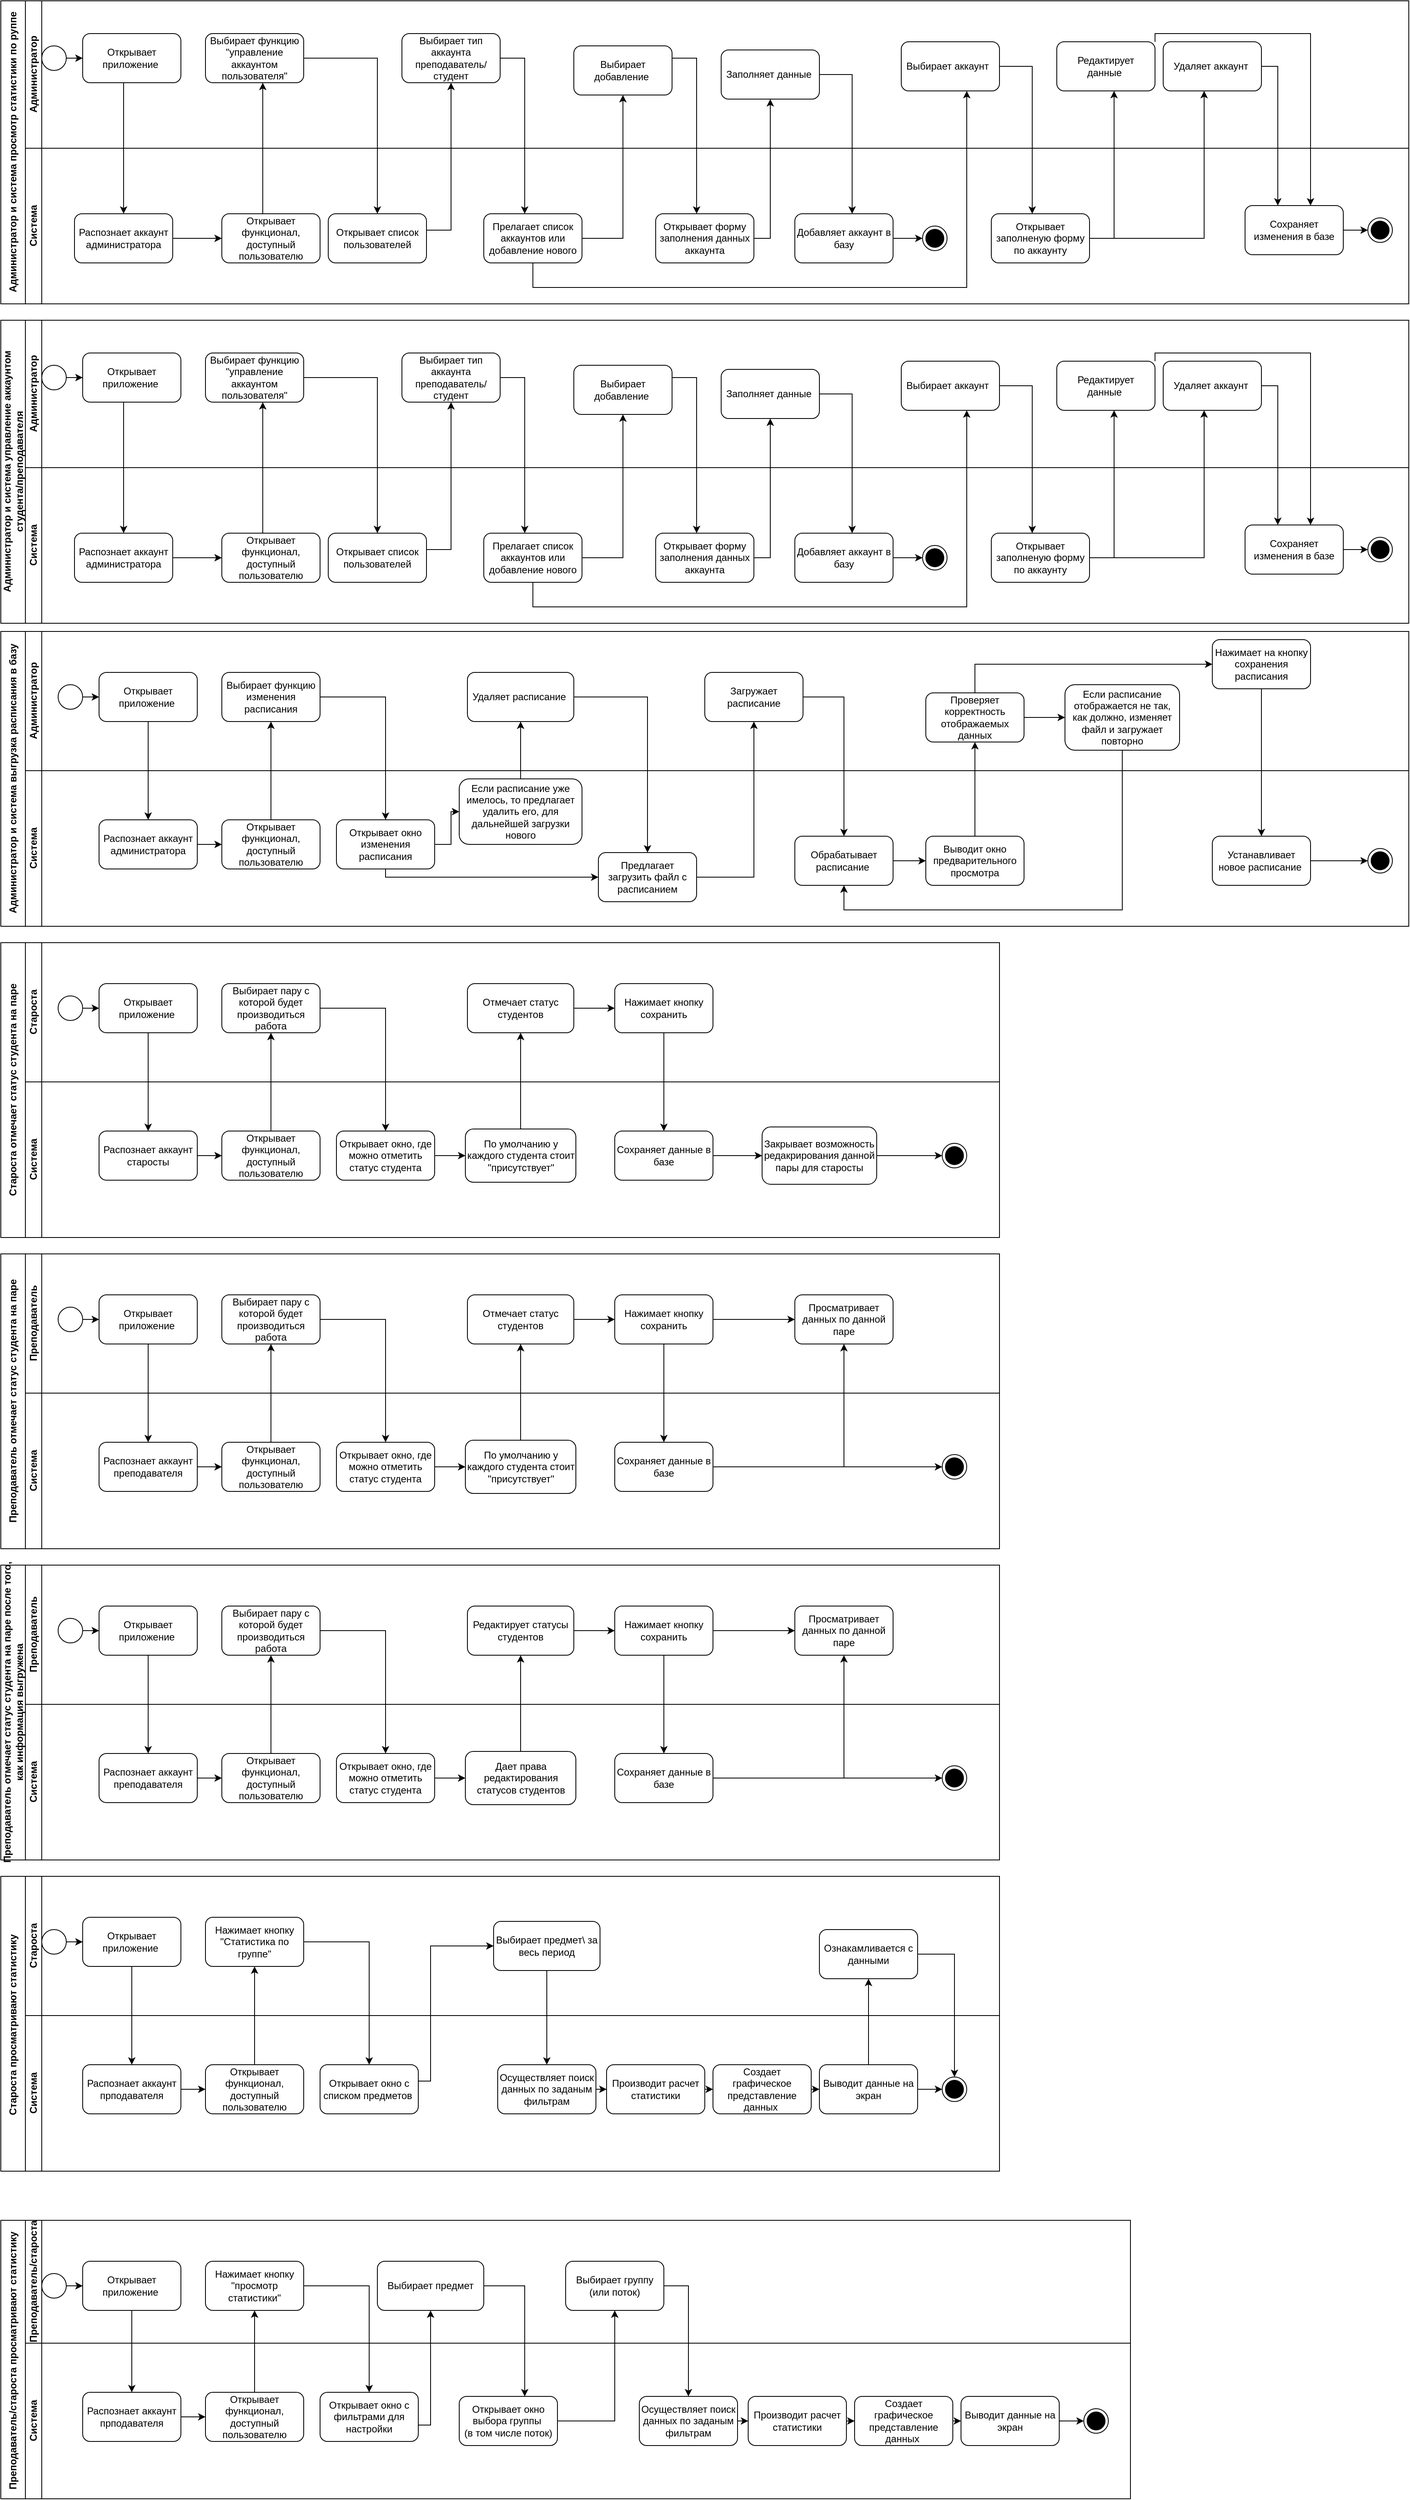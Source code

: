 <mxfile version="21.3.3" type="google">
  <diagram id="prtHgNgQTEPvFCAcTncT" name="Page-1">
    <mxGraphModel grid="1" page="1" gridSize="10" guides="1" tooltips="1" connect="1" arrows="1" fold="1" pageScale="1" pageWidth="827" pageHeight="1169" math="1" shadow="0">
      <root>
        <mxCell id="0" />
        <mxCell id="1" parent="0" />
        <mxCell id="dNxyNK7c78bLwvsdeMH5-19" value="Администратор и система управление аккаунтом &lt;br&gt;студента/преподавателя" style="swimlane;html=1;childLayout=stackLayout;resizeParent=1;resizeParentMax=0;horizontal=0;startSize=30;horizontalStack=0;labelBackgroundColor=none;" vertex="1" parent="1">
          <mxGeometry x="100" y="40" width="1720" height="370" as="geometry" />
        </mxCell>
        <mxCell id="dNxyNK7c78bLwvsdeMH5-20" value="Администратор" style="swimlane;html=1;startSize=20;horizontal=0;labelBackgroundColor=none;" vertex="1" parent="dNxyNK7c78bLwvsdeMH5-19">
          <mxGeometry x="30" width="1690" height="180" as="geometry" />
        </mxCell>
        <mxCell id="e0l2LWseTlkpB5ixs0CN-57" value="" style="ellipse;html=1;labelBackgroundColor=none;" vertex="1" parent="dNxyNK7c78bLwvsdeMH5-20">
          <mxGeometry x="20" y="55" width="30" height="30" as="geometry" />
        </mxCell>
        <mxCell id="e0l2LWseTlkpB5ixs0CN-58" value="Открывает приложение&amp;nbsp;" style="rounded=1;whiteSpace=wrap;html=1;labelBackgroundColor=none;" vertex="1" parent="dNxyNK7c78bLwvsdeMH5-20">
          <mxGeometry x="70" y="40" width="120" height="60" as="geometry" />
        </mxCell>
        <mxCell id="e0l2LWseTlkpB5ixs0CN-56" style="edgeStyle=orthogonalEdgeStyle;rounded=0;orthogonalLoop=1;jettySize=auto;html=1;labelBackgroundColor=none;fontColor=default;" edge="1" parent="dNxyNK7c78bLwvsdeMH5-20" source="e0l2LWseTlkpB5ixs0CN-57" target="e0l2LWseTlkpB5ixs0CN-58">
          <mxGeometry relative="1" as="geometry" />
        </mxCell>
        <mxCell id="e0l2LWseTlkpB5ixs0CN-59" value="Выбирает функцию &quot;управление аккаунтом пользователя&quot;" style="rounded=1;whiteSpace=wrap;html=1;labelBackgroundColor=none;" vertex="1" parent="dNxyNK7c78bLwvsdeMH5-20">
          <mxGeometry x="220" y="40" width="120" height="60" as="geometry" />
        </mxCell>
        <mxCell id="e0l2LWseTlkpB5ixs0CN-72" value="Выбирает тип аккаунта&lt;br&gt;преподаватель/студент" style="rounded=1;whiteSpace=wrap;html=1;labelBackgroundColor=none;" vertex="1" parent="dNxyNK7c78bLwvsdeMH5-20">
          <mxGeometry x="460" y="40" width="120" height="60" as="geometry" />
        </mxCell>
        <mxCell id="e0l2LWseTlkpB5ixs0CN-78" value="Выбирает добавление&amp;nbsp;" style="rounded=1;whiteSpace=wrap;html=1;labelBackgroundColor=none;" vertex="1" parent="dNxyNK7c78bLwvsdeMH5-20">
          <mxGeometry x="670" y="55" width="120" height="60" as="geometry" />
        </mxCell>
        <mxCell id="e0l2LWseTlkpB5ixs0CN-83" value="Заполняет данные&amp;nbsp;" style="rounded=1;whiteSpace=wrap;html=1;labelBackgroundColor=none;" vertex="1" parent="dNxyNK7c78bLwvsdeMH5-20">
          <mxGeometry x="850" y="60" width="120" height="60" as="geometry" />
        </mxCell>
        <mxCell id="e0l2LWseTlkpB5ixs0CN-87" value="Выбирает аккаунт&amp;nbsp;&amp;nbsp;" style="rounded=1;whiteSpace=wrap;html=1;labelBackgroundColor=none;" vertex="1" parent="dNxyNK7c78bLwvsdeMH5-20">
          <mxGeometry x="1070" y="50" width="120" height="60" as="geometry" />
        </mxCell>
        <mxCell id="e0l2LWseTlkpB5ixs0CN-93" value="Редактирует данные&amp;nbsp;" style="rounded=1;whiteSpace=wrap;html=1;labelBackgroundColor=none;" vertex="1" parent="dNxyNK7c78bLwvsdeMH5-20">
          <mxGeometry x="1260" y="50" width="120" height="60" as="geometry" />
        </mxCell>
        <mxCell id="e0l2LWseTlkpB5ixs0CN-95" value="Удаляет аккаунт&amp;nbsp;" style="rounded=1;whiteSpace=wrap;html=1;labelBackgroundColor=none;" vertex="1" parent="dNxyNK7c78bLwvsdeMH5-20">
          <mxGeometry x="1390" y="50" width="120" height="60" as="geometry" />
        </mxCell>
        <mxCell id="dNxyNK7c78bLwvsdeMH5-21" value="Система" style="swimlane;html=1;startSize=20;horizontal=0;labelBackgroundColor=none;" vertex="1" parent="dNxyNK7c78bLwvsdeMH5-19">
          <mxGeometry x="30" y="180" width="1690" height="190" as="geometry" />
        </mxCell>
        <mxCell id="e0l2LWseTlkpB5ixs0CN-63" value="Распознает аккаунт администратора" style="rounded=1;whiteSpace=wrap;html=1;labelBackgroundColor=none;" vertex="1" parent="dNxyNK7c78bLwvsdeMH5-21">
          <mxGeometry x="60" y="80" width="120" height="60" as="geometry" />
        </mxCell>
        <mxCell id="e0l2LWseTlkpB5ixs0CN-64" value="Открывает функционал, доступный пользователю" style="rounded=1;whiteSpace=wrap;html=1;labelBackgroundColor=none;" vertex="1" parent="dNxyNK7c78bLwvsdeMH5-21">
          <mxGeometry x="240" y="80" width="120" height="60" as="geometry" />
        </mxCell>
        <mxCell id="e0l2LWseTlkpB5ixs0CN-62" style="edgeStyle=orthogonalEdgeStyle;rounded=0;orthogonalLoop=1;jettySize=auto;html=1;labelBackgroundColor=none;fontColor=default;" edge="1" parent="dNxyNK7c78bLwvsdeMH5-21" source="e0l2LWseTlkpB5ixs0CN-63" target="e0l2LWseTlkpB5ixs0CN-64">
          <mxGeometry relative="1" as="geometry" />
        </mxCell>
        <mxCell id="e0l2LWseTlkpB5ixs0CN-70" value="Открывает список пользователей" style="rounded=1;whiteSpace=wrap;html=1;labelBackgroundColor=none;" vertex="1" parent="dNxyNK7c78bLwvsdeMH5-21">
          <mxGeometry x="370" y="80" width="120" height="60" as="geometry" />
        </mxCell>
        <mxCell id="e0l2LWseTlkpB5ixs0CN-76" value="Прелагает список аккаунтов или добавление нового" style="rounded=1;whiteSpace=wrap;html=1;labelBackgroundColor=none;" vertex="1" parent="dNxyNK7c78bLwvsdeMH5-21">
          <mxGeometry x="560" y="80" width="120" height="60" as="geometry" />
        </mxCell>
        <mxCell id="e0l2LWseTlkpB5ixs0CN-80" value="Открывает форму заполнения данных аккаунта" style="rounded=1;whiteSpace=wrap;html=1;labelBackgroundColor=none;" vertex="1" parent="dNxyNK7c78bLwvsdeMH5-21">
          <mxGeometry x="770" y="80" width="120" height="60" as="geometry" />
        </mxCell>
        <mxCell id="e0l2LWseTlkpB5ixs0CN-90" style="edgeStyle=orthogonalEdgeStyle;rounded=0;orthogonalLoop=1;jettySize=auto;html=1;" edge="1" parent="dNxyNK7c78bLwvsdeMH5-21" source="e0l2LWseTlkpB5ixs0CN-85" target="e0l2LWseTlkpB5ixs0CN-89">
          <mxGeometry relative="1" as="geometry" />
        </mxCell>
        <mxCell id="e0l2LWseTlkpB5ixs0CN-85" value="Добавляет аккаунт в базу" style="rounded=1;whiteSpace=wrap;html=1;labelBackgroundColor=none;" vertex="1" parent="dNxyNK7c78bLwvsdeMH5-21">
          <mxGeometry x="940" y="80" width="120" height="60" as="geometry" />
        </mxCell>
        <mxCell id="e0l2LWseTlkpB5ixs0CN-89" value="" style="ellipse;html=1;shape=endState;fillColor=strokeColor;" vertex="1" parent="dNxyNK7c78bLwvsdeMH5-21">
          <mxGeometry x="1096" y="95" width="30" height="30" as="geometry" />
        </mxCell>
        <mxCell id="e0l2LWseTlkpB5ixs0CN-91" value="Открывает заполненую форму по аккаунту" style="rounded=1;whiteSpace=wrap;html=1;labelBackgroundColor=none;" vertex="1" parent="dNxyNK7c78bLwvsdeMH5-21">
          <mxGeometry x="1180" y="80" width="120" height="60" as="geometry" />
        </mxCell>
        <mxCell id="e0l2LWseTlkpB5ixs0CN-102" style="edgeStyle=orthogonalEdgeStyle;rounded=0;orthogonalLoop=1;jettySize=auto;html=1;" edge="1" parent="dNxyNK7c78bLwvsdeMH5-21" source="e0l2LWseTlkpB5ixs0CN-97" target="e0l2LWseTlkpB5ixs0CN-100">
          <mxGeometry relative="1" as="geometry" />
        </mxCell>
        <mxCell id="e0l2LWseTlkpB5ixs0CN-97" value="Сохраняет изменения в базе" style="rounded=1;whiteSpace=wrap;html=1;labelBackgroundColor=none;" vertex="1" parent="dNxyNK7c78bLwvsdeMH5-21">
          <mxGeometry x="1490" y="70" width="120" height="60" as="geometry" />
        </mxCell>
        <mxCell id="e0l2LWseTlkpB5ixs0CN-100" value="" style="ellipse;html=1;shape=endState;fillColor=strokeColor;" vertex="1" parent="dNxyNK7c78bLwvsdeMH5-21">
          <mxGeometry x="1640" y="85" width="30" height="30" as="geometry" />
        </mxCell>
        <mxCell id="e0l2LWseTlkpB5ixs0CN-60" style="edgeStyle=orthogonalEdgeStyle;rounded=0;orthogonalLoop=1;jettySize=auto;html=1;labelBackgroundColor=none;fontColor=default;" edge="1" parent="dNxyNK7c78bLwvsdeMH5-19" source="e0l2LWseTlkpB5ixs0CN-58" target="e0l2LWseTlkpB5ixs0CN-63">
          <mxGeometry relative="1" as="geometry">
            <Array as="points">
              <mxPoint x="150" y="140" />
              <mxPoint x="150" y="140" />
            </Array>
          </mxGeometry>
        </mxCell>
        <mxCell id="e0l2LWseTlkpB5ixs0CN-61" style="edgeStyle=orthogonalEdgeStyle;rounded=0;orthogonalLoop=1;jettySize=auto;html=1;labelBackgroundColor=none;fontColor=default;" edge="1" parent="dNxyNK7c78bLwvsdeMH5-19" source="e0l2LWseTlkpB5ixs0CN-64" target="e0l2LWseTlkpB5ixs0CN-59">
          <mxGeometry relative="1" as="geometry">
            <Array as="points">
              <mxPoint x="320" y="210" />
              <mxPoint x="320" y="210" />
            </Array>
          </mxGeometry>
        </mxCell>
        <mxCell id="e0l2LWseTlkpB5ixs0CN-71" style="edgeStyle=orthogonalEdgeStyle;rounded=0;orthogonalLoop=1;jettySize=auto;html=1;" edge="1" parent="dNxyNK7c78bLwvsdeMH5-19" source="e0l2LWseTlkpB5ixs0CN-59" target="e0l2LWseTlkpB5ixs0CN-70">
          <mxGeometry relative="1" as="geometry" />
        </mxCell>
        <mxCell id="e0l2LWseTlkpB5ixs0CN-73" style="edgeStyle=orthogonalEdgeStyle;rounded=0;orthogonalLoop=1;jettySize=auto;html=1;" edge="1" parent="dNxyNK7c78bLwvsdeMH5-19" source="e0l2LWseTlkpB5ixs0CN-70" target="e0l2LWseTlkpB5ixs0CN-72">
          <mxGeometry relative="1" as="geometry">
            <mxPoint x="600" y="90" as="targetPoint" />
            <Array as="points">
              <mxPoint x="550" y="280" />
            </Array>
          </mxGeometry>
        </mxCell>
        <mxCell id="e0l2LWseTlkpB5ixs0CN-77" style="edgeStyle=orthogonalEdgeStyle;rounded=0;orthogonalLoop=1;jettySize=auto;html=1;" edge="1" parent="dNxyNK7c78bLwvsdeMH5-19" source="e0l2LWseTlkpB5ixs0CN-72" target="e0l2LWseTlkpB5ixs0CN-76">
          <mxGeometry relative="1" as="geometry">
            <Array as="points">
              <mxPoint x="640" y="70" />
              <mxPoint x="640" y="290" />
            </Array>
          </mxGeometry>
        </mxCell>
        <mxCell id="e0l2LWseTlkpB5ixs0CN-79" style="edgeStyle=orthogonalEdgeStyle;rounded=0;orthogonalLoop=1;jettySize=auto;html=1;" edge="1" parent="dNxyNK7c78bLwvsdeMH5-19" source="e0l2LWseTlkpB5ixs0CN-76" target="e0l2LWseTlkpB5ixs0CN-78">
          <mxGeometry relative="1" as="geometry">
            <Array as="points">
              <mxPoint x="760" y="290" />
            </Array>
          </mxGeometry>
        </mxCell>
        <mxCell id="e0l2LWseTlkpB5ixs0CN-81" style="edgeStyle=orthogonalEdgeStyle;rounded=0;orthogonalLoop=1;jettySize=auto;html=1;" edge="1" parent="dNxyNK7c78bLwvsdeMH5-19" source="e0l2LWseTlkpB5ixs0CN-78" target="e0l2LWseTlkpB5ixs0CN-80">
          <mxGeometry relative="1" as="geometry">
            <Array as="points">
              <mxPoint x="850" y="70" />
            </Array>
          </mxGeometry>
        </mxCell>
        <mxCell id="e0l2LWseTlkpB5ixs0CN-84" style="edgeStyle=orthogonalEdgeStyle;rounded=0;orthogonalLoop=1;jettySize=auto;html=1;" edge="1" parent="dNxyNK7c78bLwvsdeMH5-19" source="e0l2LWseTlkpB5ixs0CN-80" target="e0l2LWseTlkpB5ixs0CN-83">
          <mxGeometry relative="1" as="geometry">
            <Array as="points">
              <mxPoint x="940" y="290" />
            </Array>
          </mxGeometry>
        </mxCell>
        <mxCell id="e0l2LWseTlkpB5ixs0CN-86" style="edgeStyle=orthogonalEdgeStyle;rounded=0;orthogonalLoop=1;jettySize=auto;html=1;" edge="1" parent="dNxyNK7c78bLwvsdeMH5-19" source="e0l2LWseTlkpB5ixs0CN-83" target="e0l2LWseTlkpB5ixs0CN-85">
          <mxGeometry relative="1" as="geometry">
            <Array as="points">
              <mxPoint x="1040" y="90" />
            </Array>
          </mxGeometry>
        </mxCell>
        <mxCell id="e0l2LWseTlkpB5ixs0CN-88" style="edgeStyle=orthogonalEdgeStyle;rounded=0;orthogonalLoop=1;jettySize=auto;html=1;" edge="1" parent="dNxyNK7c78bLwvsdeMH5-19" source="e0l2LWseTlkpB5ixs0CN-76" target="e0l2LWseTlkpB5ixs0CN-87">
          <mxGeometry relative="1" as="geometry">
            <Array as="points">
              <mxPoint x="650" y="350" />
              <mxPoint x="1180" y="350" />
            </Array>
          </mxGeometry>
        </mxCell>
        <mxCell id="e0l2LWseTlkpB5ixs0CN-92" style="edgeStyle=orthogonalEdgeStyle;rounded=0;orthogonalLoop=1;jettySize=auto;html=1;" edge="1" parent="dNxyNK7c78bLwvsdeMH5-19" source="e0l2LWseTlkpB5ixs0CN-87" target="e0l2LWseTlkpB5ixs0CN-91">
          <mxGeometry relative="1" as="geometry">
            <Array as="points">
              <mxPoint x="1260" y="80" />
            </Array>
          </mxGeometry>
        </mxCell>
        <mxCell id="e0l2LWseTlkpB5ixs0CN-94" style="edgeStyle=orthogonalEdgeStyle;rounded=0;orthogonalLoop=1;jettySize=auto;html=1;" edge="1" parent="dNxyNK7c78bLwvsdeMH5-19" source="e0l2LWseTlkpB5ixs0CN-91" target="e0l2LWseTlkpB5ixs0CN-93">
          <mxGeometry relative="1" as="geometry">
            <Array as="points">
              <mxPoint x="1360" y="290" />
            </Array>
          </mxGeometry>
        </mxCell>
        <mxCell id="e0l2LWseTlkpB5ixs0CN-96" style="edgeStyle=orthogonalEdgeStyle;rounded=0;orthogonalLoop=1;jettySize=auto;html=1;" edge="1" parent="dNxyNK7c78bLwvsdeMH5-19" source="e0l2LWseTlkpB5ixs0CN-91" target="e0l2LWseTlkpB5ixs0CN-95">
          <mxGeometry relative="1" as="geometry">
            <Array as="points">
              <mxPoint x="1470" y="290" />
            </Array>
          </mxGeometry>
        </mxCell>
        <mxCell id="e0l2LWseTlkpB5ixs0CN-98" style="edgeStyle=orthogonalEdgeStyle;rounded=0;orthogonalLoop=1;jettySize=auto;html=1;" edge="1" parent="dNxyNK7c78bLwvsdeMH5-19" source="e0l2LWseTlkpB5ixs0CN-95" target="e0l2LWseTlkpB5ixs0CN-97">
          <mxGeometry relative="1" as="geometry">
            <Array as="points">
              <mxPoint x="1560" y="80" />
            </Array>
          </mxGeometry>
        </mxCell>
        <mxCell id="e0l2LWseTlkpB5ixs0CN-99" style="edgeStyle=orthogonalEdgeStyle;rounded=0;orthogonalLoop=1;jettySize=auto;html=1;" edge="1" parent="dNxyNK7c78bLwvsdeMH5-19" source="e0l2LWseTlkpB5ixs0CN-93" target="e0l2LWseTlkpB5ixs0CN-97">
          <mxGeometry relative="1" as="geometry">
            <Array as="points">
              <mxPoint x="1410" y="40" />
              <mxPoint x="1600" y="40" />
            </Array>
          </mxGeometry>
        </mxCell>
        <mxCell id="e0l2LWseTlkpB5ixs0CN-5" value="Администратор и система выгрузка расписания в базу" style="swimlane;html=1;childLayout=stackLayout;resizeParent=1;resizeParentMax=0;horizontal=0;startSize=30;horizontalStack=0;labelBackgroundColor=none;" vertex="1" parent="1">
          <mxGeometry x="100" y="420" width="1720" height="360" as="geometry" />
        </mxCell>
        <mxCell id="e0l2LWseTlkpB5ixs0CN-6" value="Администратор" style="swimlane;html=1;startSize=20;horizontal=0;labelBackgroundColor=none;" vertex="1" parent="e0l2LWseTlkpB5ixs0CN-5">
          <mxGeometry x="30" width="1690" height="170" as="geometry" />
        </mxCell>
        <mxCell id="e0l2LWseTlkpB5ixs0CN-10" style="edgeStyle=orthogonalEdgeStyle;rounded=0;orthogonalLoop=1;jettySize=auto;html=1;labelBackgroundColor=none;fontColor=default;" edge="1" parent="e0l2LWseTlkpB5ixs0CN-6" source="e0l2LWseTlkpB5ixs0CN-7" target="e0l2LWseTlkpB5ixs0CN-9">
          <mxGeometry relative="1" as="geometry" />
        </mxCell>
        <mxCell id="e0l2LWseTlkpB5ixs0CN-7" value="" style="ellipse;html=1;labelBackgroundColor=none;" vertex="1" parent="e0l2LWseTlkpB5ixs0CN-6">
          <mxGeometry x="40" y="65" width="30" height="30" as="geometry" />
        </mxCell>
        <mxCell id="e0l2LWseTlkpB5ixs0CN-9" value="Открывает приложение&amp;nbsp;" style="rounded=1;whiteSpace=wrap;html=1;labelBackgroundColor=none;" vertex="1" parent="e0l2LWseTlkpB5ixs0CN-6">
          <mxGeometry x="90" y="50" width="120" height="60" as="geometry" />
        </mxCell>
        <mxCell id="e0l2LWseTlkpB5ixs0CN-15" value="Выбирает функцию изменения расписания" style="rounded=1;whiteSpace=wrap;html=1;labelBackgroundColor=none;" vertex="1" parent="e0l2LWseTlkpB5ixs0CN-6">
          <mxGeometry x="240" y="50" width="120" height="60" as="geometry" />
        </mxCell>
        <mxCell id="e0l2LWseTlkpB5ixs0CN-21" value="Удаляет расписание&amp;nbsp;" style="rounded=1;whiteSpace=wrap;html=1;labelBackgroundColor=none;" vertex="1" parent="e0l2LWseTlkpB5ixs0CN-6">
          <mxGeometry x="540" y="50" width="130" height="60" as="geometry" />
        </mxCell>
        <mxCell id="e0l2LWseTlkpB5ixs0CN-26" value="Загружает расписание" style="rounded=1;whiteSpace=wrap;html=1;labelBackgroundColor=none;" vertex="1" parent="e0l2LWseTlkpB5ixs0CN-6">
          <mxGeometry x="830" y="50" width="120" height="60" as="geometry" />
        </mxCell>
        <mxCell id="e0l2LWseTlkpB5ixs0CN-39" style="edgeStyle=orthogonalEdgeStyle;rounded=0;orthogonalLoop=1;jettySize=auto;html=1;" edge="1" parent="e0l2LWseTlkpB5ixs0CN-6" source="e0l2LWseTlkpB5ixs0CN-33" target="e0l2LWseTlkpB5ixs0CN-38">
          <mxGeometry relative="1" as="geometry">
            <Array as="points">
              <mxPoint x="1160" y="40" />
            </Array>
          </mxGeometry>
        </mxCell>
        <mxCell id="e0l2LWseTlkpB5ixs0CN-45" style="edgeStyle=orthogonalEdgeStyle;rounded=0;orthogonalLoop=1;jettySize=auto;html=1;" edge="1" parent="e0l2LWseTlkpB5ixs0CN-6" source="e0l2LWseTlkpB5ixs0CN-33" target="e0l2LWseTlkpB5ixs0CN-44">
          <mxGeometry relative="1" as="geometry" />
        </mxCell>
        <mxCell id="e0l2LWseTlkpB5ixs0CN-33" value="Проверяет корректность отображаемых данных" style="rounded=1;whiteSpace=wrap;html=1;labelBackgroundColor=none;" vertex="1" parent="e0l2LWseTlkpB5ixs0CN-6">
          <mxGeometry x="1100" y="75" width="120" height="60" as="geometry" />
        </mxCell>
        <mxCell id="e0l2LWseTlkpB5ixs0CN-38" value="Нажимает на кнопку сохранения расписания" style="rounded=1;whiteSpace=wrap;html=1;labelBackgroundColor=none;" vertex="1" parent="e0l2LWseTlkpB5ixs0CN-6">
          <mxGeometry x="1450" y="10" width="120" height="60" as="geometry" />
        </mxCell>
        <mxCell id="e0l2LWseTlkpB5ixs0CN-44" value="Если расписание отображается не так, как должно, изменяет файл и загружает повторно" style="rounded=1;whiteSpace=wrap;html=1;labelBackgroundColor=none;" vertex="1" parent="e0l2LWseTlkpB5ixs0CN-6">
          <mxGeometry x="1270" y="65" width="140" height="80" as="geometry" />
        </mxCell>
        <mxCell id="e0l2LWseTlkpB5ixs0CN-12" style="edgeStyle=orthogonalEdgeStyle;rounded=0;orthogonalLoop=1;jettySize=auto;html=1;labelBackgroundColor=none;fontColor=default;" edge="1" parent="e0l2LWseTlkpB5ixs0CN-5" source="e0l2LWseTlkpB5ixs0CN-9" target="e0l2LWseTlkpB5ixs0CN-11">
          <mxGeometry relative="1" as="geometry" />
        </mxCell>
        <mxCell id="e0l2LWseTlkpB5ixs0CN-16" style="edgeStyle=orthogonalEdgeStyle;rounded=0;orthogonalLoop=1;jettySize=auto;html=1;labelBackgroundColor=none;fontColor=default;" edge="1" parent="e0l2LWseTlkpB5ixs0CN-5" source="e0l2LWseTlkpB5ixs0CN-13" target="e0l2LWseTlkpB5ixs0CN-15">
          <mxGeometry relative="1" as="geometry" />
        </mxCell>
        <mxCell id="e0l2LWseTlkpB5ixs0CN-18" style="edgeStyle=orthogonalEdgeStyle;rounded=0;orthogonalLoop=1;jettySize=auto;html=1;labelBackgroundColor=none;fontColor=default;" edge="1" parent="e0l2LWseTlkpB5ixs0CN-5" source="e0l2LWseTlkpB5ixs0CN-15" target="e0l2LWseTlkpB5ixs0CN-17">
          <mxGeometry relative="1" as="geometry" />
        </mxCell>
        <mxCell id="e0l2LWseTlkpB5ixs0CN-22" style="edgeStyle=orthogonalEdgeStyle;rounded=0;orthogonalLoop=1;jettySize=auto;html=1;labelBackgroundColor=none;fontColor=default;" edge="1" parent="e0l2LWseTlkpB5ixs0CN-5" source="e0l2LWseTlkpB5ixs0CN-19" target="e0l2LWseTlkpB5ixs0CN-21">
          <mxGeometry relative="1" as="geometry" />
        </mxCell>
        <mxCell id="e0l2LWseTlkpB5ixs0CN-27" style="edgeStyle=orthogonalEdgeStyle;rounded=0;orthogonalLoop=1;jettySize=auto;html=1;labelBackgroundColor=none;fontColor=default;" edge="1" parent="e0l2LWseTlkpB5ixs0CN-5" source="e0l2LWseTlkpB5ixs0CN-24" target="e0l2LWseTlkpB5ixs0CN-26">
          <mxGeometry relative="1" as="geometry" />
        </mxCell>
        <mxCell id="e0l2LWseTlkpB5ixs0CN-8" value="Система" style="swimlane;html=1;startSize=20;horizontal=0;labelBackgroundColor=none;" vertex="1" parent="e0l2LWseTlkpB5ixs0CN-5">
          <mxGeometry x="30" y="170" width="1690" height="190" as="geometry" />
        </mxCell>
        <mxCell id="e0l2LWseTlkpB5ixs0CN-14" style="edgeStyle=orthogonalEdgeStyle;rounded=0;orthogonalLoop=1;jettySize=auto;html=1;labelBackgroundColor=none;fontColor=default;" edge="1" parent="e0l2LWseTlkpB5ixs0CN-8" source="e0l2LWseTlkpB5ixs0CN-11" target="e0l2LWseTlkpB5ixs0CN-13">
          <mxGeometry relative="1" as="geometry" />
        </mxCell>
        <mxCell id="e0l2LWseTlkpB5ixs0CN-11" value="Распознает аккаунт администратора" style="rounded=1;whiteSpace=wrap;html=1;labelBackgroundColor=none;" vertex="1" parent="e0l2LWseTlkpB5ixs0CN-8">
          <mxGeometry x="90" y="60" width="120" height="60" as="geometry" />
        </mxCell>
        <mxCell id="e0l2LWseTlkpB5ixs0CN-13" value="Открывает функционал, доступный пользователю" style="rounded=1;whiteSpace=wrap;html=1;labelBackgroundColor=none;" vertex="1" parent="e0l2LWseTlkpB5ixs0CN-8">
          <mxGeometry x="240" y="60" width="120" height="60" as="geometry" />
        </mxCell>
        <mxCell id="e0l2LWseTlkpB5ixs0CN-20" style="edgeStyle=orthogonalEdgeStyle;rounded=0;orthogonalLoop=1;jettySize=auto;html=1;labelBackgroundColor=none;fontColor=default;" edge="1" parent="e0l2LWseTlkpB5ixs0CN-8" source="e0l2LWseTlkpB5ixs0CN-17" target="e0l2LWseTlkpB5ixs0CN-19">
          <mxGeometry relative="1" as="geometry" />
        </mxCell>
        <mxCell id="e0l2LWseTlkpB5ixs0CN-25" style="edgeStyle=orthogonalEdgeStyle;rounded=0;orthogonalLoop=1;jettySize=auto;html=1;labelBackgroundColor=none;fontColor=default;" edge="1" parent="e0l2LWseTlkpB5ixs0CN-8" source="e0l2LWseTlkpB5ixs0CN-17" target="e0l2LWseTlkpB5ixs0CN-24">
          <mxGeometry relative="1" as="geometry">
            <Array as="points">
              <mxPoint x="440" y="130" />
            </Array>
          </mxGeometry>
        </mxCell>
        <mxCell id="e0l2LWseTlkpB5ixs0CN-17" value="Открывает окно изменения расписания" style="rounded=1;whiteSpace=wrap;html=1;labelBackgroundColor=none;" vertex="1" parent="e0l2LWseTlkpB5ixs0CN-8">
          <mxGeometry x="380" y="60" width="120" height="60" as="geometry" />
        </mxCell>
        <mxCell id="e0l2LWseTlkpB5ixs0CN-19" value="Если расписание уже имелось, то предлагает удалить его, для дальнейшей загрузки нового" style="rounded=1;whiteSpace=wrap;html=1;labelBackgroundColor=none;" vertex="1" parent="e0l2LWseTlkpB5ixs0CN-8">
          <mxGeometry x="530" y="10" width="150" height="80" as="geometry" />
        </mxCell>
        <mxCell id="e0l2LWseTlkpB5ixs0CN-24" value="Предлагает загрузить файл с расписанием" style="rounded=1;whiteSpace=wrap;html=1;labelBackgroundColor=none;" vertex="1" parent="e0l2LWseTlkpB5ixs0CN-8">
          <mxGeometry x="700" y="100" width="120" height="60" as="geometry" />
        </mxCell>
        <mxCell id="e0l2LWseTlkpB5ixs0CN-32" style="edgeStyle=orthogonalEdgeStyle;rounded=0;orthogonalLoop=1;jettySize=auto;html=1;labelBackgroundColor=none;fontColor=default;" edge="1" parent="e0l2LWseTlkpB5ixs0CN-8" source="e0l2LWseTlkpB5ixs0CN-29" target="e0l2LWseTlkpB5ixs0CN-31">
          <mxGeometry relative="1" as="geometry" />
        </mxCell>
        <mxCell id="e0l2LWseTlkpB5ixs0CN-29" value="Обрабатывает расписание&amp;nbsp;" style="rounded=1;whiteSpace=wrap;html=1;labelBackgroundColor=none;" vertex="1" parent="e0l2LWseTlkpB5ixs0CN-8">
          <mxGeometry x="940" y="80" width="120" height="60" as="geometry" />
        </mxCell>
        <mxCell id="e0l2LWseTlkpB5ixs0CN-31" value="Выводит окно предварительного просмотра" style="rounded=1;whiteSpace=wrap;html=1;labelBackgroundColor=none;" vertex="1" parent="e0l2LWseTlkpB5ixs0CN-8">
          <mxGeometry x="1100" y="80" width="120" height="60" as="geometry" />
        </mxCell>
        <mxCell id="e0l2LWseTlkpB5ixs0CN-43" style="edgeStyle=orthogonalEdgeStyle;rounded=0;orthogonalLoop=1;jettySize=auto;html=1;" edge="1" parent="e0l2LWseTlkpB5ixs0CN-8" source="e0l2LWseTlkpB5ixs0CN-40" target="e0l2LWseTlkpB5ixs0CN-42">
          <mxGeometry relative="1" as="geometry" />
        </mxCell>
        <mxCell id="e0l2LWseTlkpB5ixs0CN-40" value="Устанавливает новое расписание&amp;nbsp;" style="rounded=1;whiteSpace=wrap;html=1;labelBackgroundColor=none;" vertex="1" parent="e0l2LWseTlkpB5ixs0CN-8">
          <mxGeometry x="1450" y="80" width="120" height="60" as="geometry" />
        </mxCell>
        <mxCell id="e0l2LWseTlkpB5ixs0CN-42" value="" style="ellipse;html=1;shape=endState;fillColor=strokeColor;" vertex="1" parent="e0l2LWseTlkpB5ixs0CN-8">
          <mxGeometry x="1640" y="95" width="30" height="30" as="geometry" />
        </mxCell>
        <mxCell id="e0l2LWseTlkpB5ixs0CN-28" style="edgeStyle=orthogonalEdgeStyle;rounded=0;orthogonalLoop=1;jettySize=auto;html=1;labelBackgroundColor=none;fontColor=default;" edge="1" parent="e0l2LWseTlkpB5ixs0CN-5" source="e0l2LWseTlkpB5ixs0CN-21" target="e0l2LWseTlkpB5ixs0CN-24">
          <mxGeometry relative="1" as="geometry" />
        </mxCell>
        <mxCell id="e0l2LWseTlkpB5ixs0CN-30" style="edgeStyle=orthogonalEdgeStyle;rounded=0;orthogonalLoop=1;jettySize=auto;html=1;labelBackgroundColor=none;fontColor=default;" edge="1" parent="e0l2LWseTlkpB5ixs0CN-5" source="e0l2LWseTlkpB5ixs0CN-26" target="e0l2LWseTlkpB5ixs0CN-29">
          <mxGeometry relative="1" as="geometry">
            <Array as="points">
              <mxPoint x="1030" y="80" />
            </Array>
          </mxGeometry>
        </mxCell>
        <mxCell id="e0l2LWseTlkpB5ixs0CN-34" style="edgeStyle=orthogonalEdgeStyle;rounded=0;orthogonalLoop=1;jettySize=auto;html=1;labelBackgroundColor=none;fontColor=default;" edge="1" parent="e0l2LWseTlkpB5ixs0CN-5" source="e0l2LWseTlkpB5ixs0CN-31" target="e0l2LWseTlkpB5ixs0CN-33">
          <mxGeometry relative="1" as="geometry" />
        </mxCell>
        <mxCell id="e0l2LWseTlkpB5ixs0CN-41" style="edgeStyle=orthogonalEdgeStyle;rounded=0;orthogonalLoop=1;jettySize=auto;html=1;" edge="1" parent="e0l2LWseTlkpB5ixs0CN-5" source="e0l2LWseTlkpB5ixs0CN-38" target="e0l2LWseTlkpB5ixs0CN-40">
          <mxGeometry relative="1" as="geometry" />
        </mxCell>
        <mxCell id="e0l2LWseTlkpB5ixs0CN-46" style="edgeStyle=orthogonalEdgeStyle;rounded=0;orthogonalLoop=1;jettySize=auto;html=1;" edge="1" parent="e0l2LWseTlkpB5ixs0CN-5" source="e0l2LWseTlkpB5ixs0CN-44" target="e0l2LWseTlkpB5ixs0CN-29">
          <mxGeometry relative="1" as="geometry">
            <Array as="points">
              <mxPoint x="1370" y="340" />
              <mxPoint x="1030" y="340" />
            </Array>
          </mxGeometry>
        </mxCell>
        <mxCell id="e0l2LWseTlkpB5ixs0CN-142" value="Староста отмечает статус студента на паре" style="swimlane;html=1;childLayout=stackLayout;resizeParent=1;resizeParentMax=0;horizontal=0;startSize=30;horizontalStack=0;labelBackgroundColor=none;" vertex="1" parent="1">
          <mxGeometry x="100" y="800" width="1220" height="360" as="geometry" />
        </mxCell>
        <mxCell id="e0l2LWseTlkpB5ixs0CN-143" value="Староста" style="swimlane;html=1;startSize=20;horizontal=0;labelBackgroundColor=none;" vertex="1" parent="e0l2LWseTlkpB5ixs0CN-142">
          <mxGeometry x="30" width="1190" height="170" as="geometry" />
        </mxCell>
        <mxCell id="e0l2LWseTlkpB5ixs0CN-144" style="edgeStyle=orthogonalEdgeStyle;rounded=0;orthogonalLoop=1;jettySize=auto;html=1;labelBackgroundColor=none;fontColor=default;" edge="1" parent="e0l2LWseTlkpB5ixs0CN-143" source="e0l2LWseTlkpB5ixs0CN-145" target="e0l2LWseTlkpB5ixs0CN-146">
          <mxGeometry relative="1" as="geometry" />
        </mxCell>
        <mxCell id="e0l2LWseTlkpB5ixs0CN-145" value="" style="ellipse;html=1;labelBackgroundColor=none;" vertex="1" parent="e0l2LWseTlkpB5ixs0CN-143">
          <mxGeometry x="40" y="65" width="30" height="30" as="geometry" />
        </mxCell>
        <mxCell id="e0l2LWseTlkpB5ixs0CN-146" value="Открывает приложение&amp;nbsp;" style="rounded=1;whiteSpace=wrap;html=1;labelBackgroundColor=none;" vertex="1" parent="e0l2LWseTlkpB5ixs0CN-143">
          <mxGeometry x="90" y="50" width="120" height="60" as="geometry" />
        </mxCell>
        <mxCell id="e0l2LWseTlkpB5ixs0CN-147" value="Выбирает пару с которой будет производиться работа" style="rounded=1;whiteSpace=wrap;html=1;labelBackgroundColor=none;" vertex="1" parent="e0l2LWseTlkpB5ixs0CN-143">
          <mxGeometry x="240" y="50" width="120" height="60" as="geometry" />
        </mxCell>
        <mxCell id="e0l2LWseTlkpB5ixs0CN-181" style="edgeStyle=orthogonalEdgeStyle;rounded=0;orthogonalLoop=1;jettySize=auto;html=1;" edge="1" parent="e0l2LWseTlkpB5ixs0CN-143" source="e0l2LWseTlkpB5ixs0CN-148" target="e0l2LWseTlkpB5ixs0CN-149">
          <mxGeometry relative="1" as="geometry" />
        </mxCell>
        <mxCell id="e0l2LWseTlkpB5ixs0CN-148" value="Отмечает статус студентов" style="rounded=1;whiteSpace=wrap;html=1;labelBackgroundColor=none;" vertex="1" parent="e0l2LWseTlkpB5ixs0CN-143">
          <mxGeometry x="540" y="50" width="130" height="60" as="geometry" />
        </mxCell>
        <mxCell id="e0l2LWseTlkpB5ixs0CN-149" value="Нажимает кнопку сохранить" style="rounded=1;whiteSpace=wrap;html=1;labelBackgroundColor=none;" vertex="1" parent="e0l2LWseTlkpB5ixs0CN-143">
          <mxGeometry x="720" y="50" width="120" height="60" as="geometry" />
        </mxCell>
        <mxCell id="e0l2LWseTlkpB5ixs0CN-155" style="edgeStyle=orthogonalEdgeStyle;rounded=0;orthogonalLoop=1;jettySize=auto;html=1;labelBackgroundColor=none;fontColor=default;" edge="1" parent="e0l2LWseTlkpB5ixs0CN-142" source="e0l2LWseTlkpB5ixs0CN-146" target="e0l2LWseTlkpB5ixs0CN-162">
          <mxGeometry relative="1" as="geometry" />
        </mxCell>
        <mxCell id="e0l2LWseTlkpB5ixs0CN-156" style="edgeStyle=orthogonalEdgeStyle;rounded=0;orthogonalLoop=1;jettySize=auto;html=1;labelBackgroundColor=none;fontColor=default;" edge="1" parent="e0l2LWseTlkpB5ixs0CN-142" source="e0l2LWseTlkpB5ixs0CN-163" target="e0l2LWseTlkpB5ixs0CN-147">
          <mxGeometry relative="1" as="geometry" />
        </mxCell>
        <mxCell id="e0l2LWseTlkpB5ixs0CN-157" style="edgeStyle=orthogonalEdgeStyle;rounded=0;orthogonalLoop=1;jettySize=auto;html=1;labelBackgroundColor=none;fontColor=default;" edge="1" parent="e0l2LWseTlkpB5ixs0CN-142" source="e0l2LWseTlkpB5ixs0CN-147" target="e0l2LWseTlkpB5ixs0CN-166">
          <mxGeometry relative="1" as="geometry" />
        </mxCell>
        <mxCell id="e0l2LWseTlkpB5ixs0CN-158" style="edgeStyle=orthogonalEdgeStyle;rounded=0;orthogonalLoop=1;jettySize=auto;html=1;labelBackgroundColor=none;fontColor=default;" edge="1" parent="e0l2LWseTlkpB5ixs0CN-142" source="e0l2LWseTlkpB5ixs0CN-167" target="e0l2LWseTlkpB5ixs0CN-148">
          <mxGeometry relative="1" as="geometry" />
        </mxCell>
        <mxCell id="e0l2LWseTlkpB5ixs0CN-160" value="Система" style="swimlane;html=1;startSize=20;horizontal=0;labelBackgroundColor=none;" vertex="1" parent="e0l2LWseTlkpB5ixs0CN-142">
          <mxGeometry x="30" y="170" width="1190" height="190" as="geometry" />
        </mxCell>
        <mxCell id="e0l2LWseTlkpB5ixs0CN-161" style="edgeStyle=orthogonalEdgeStyle;rounded=0;orthogonalLoop=1;jettySize=auto;html=1;labelBackgroundColor=none;fontColor=default;" edge="1" parent="e0l2LWseTlkpB5ixs0CN-160" source="e0l2LWseTlkpB5ixs0CN-162" target="e0l2LWseTlkpB5ixs0CN-163">
          <mxGeometry relative="1" as="geometry" />
        </mxCell>
        <mxCell id="e0l2LWseTlkpB5ixs0CN-162" value="Распознает аккаунт старосты" style="rounded=1;whiteSpace=wrap;html=1;labelBackgroundColor=none;" vertex="1" parent="e0l2LWseTlkpB5ixs0CN-160">
          <mxGeometry x="90" y="60" width="120" height="60" as="geometry" />
        </mxCell>
        <mxCell id="e0l2LWseTlkpB5ixs0CN-163" value="Открывает функционал, доступный пользователю" style="rounded=1;whiteSpace=wrap;html=1;labelBackgroundColor=none;" vertex="1" parent="e0l2LWseTlkpB5ixs0CN-160">
          <mxGeometry x="240" y="60" width="120" height="60" as="geometry" />
        </mxCell>
        <mxCell id="e0l2LWseTlkpB5ixs0CN-164" style="edgeStyle=orthogonalEdgeStyle;rounded=0;orthogonalLoop=1;jettySize=auto;html=1;labelBackgroundColor=none;fontColor=default;" edge="1" parent="e0l2LWseTlkpB5ixs0CN-160" source="e0l2LWseTlkpB5ixs0CN-166" target="e0l2LWseTlkpB5ixs0CN-167">
          <mxGeometry relative="1" as="geometry" />
        </mxCell>
        <mxCell id="e0l2LWseTlkpB5ixs0CN-166" value="Открывает окно, где можно отметить статус студента" style="rounded=1;whiteSpace=wrap;html=1;labelBackgroundColor=none;" vertex="1" parent="e0l2LWseTlkpB5ixs0CN-160">
          <mxGeometry x="380" y="60" width="120" height="60" as="geometry" />
        </mxCell>
        <mxCell id="e0l2LWseTlkpB5ixs0CN-167" value="По умолчанию у каждого студента стоит &quot;присутствует&quot;" style="rounded=1;whiteSpace=wrap;html=1;labelBackgroundColor=none;" vertex="1" parent="e0l2LWseTlkpB5ixs0CN-160">
          <mxGeometry x="537.5" y="57.5" width="135" height="65" as="geometry" />
        </mxCell>
        <mxCell id="e0l2LWseTlkpB5ixs0CN-183" style="edgeStyle=orthogonalEdgeStyle;rounded=0;orthogonalLoop=1;jettySize=auto;html=1;entryX=0;entryY=0.5;entryDx=0;entryDy=0;" edge="1" parent="e0l2LWseTlkpB5ixs0CN-160" source="e0l2LWseTlkpB5ixs0CN-170" target="e0l2LWseTlkpB5ixs0CN-171">
          <mxGeometry relative="1" as="geometry" />
        </mxCell>
        <mxCell id="e0l2LWseTlkpB5ixs0CN-170" value="Сохраняет данные в базе" style="rounded=1;whiteSpace=wrap;html=1;labelBackgroundColor=none;" vertex="1" parent="e0l2LWseTlkpB5ixs0CN-160">
          <mxGeometry x="720" y="60" width="120" height="60" as="geometry" />
        </mxCell>
        <mxCell id="e0l2LWseTlkpB5ixs0CN-171" value="Закрывает возможность редакрирования данной пары для старосты" style="rounded=1;whiteSpace=wrap;html=1;labelBackgroundColor=none;" vertex="1" parent="e0l2LWseTlkpB5ixs0CN-160">
          <mxGeometry x="900" y="55" width="140" height="70" as="geometry" />
        </mxCell>
        <mxCell id="e0l2LWseTlkpB5ixs0CN-172" style="edgeStyle=orthogonalEdgeStyle;rounded=0;orthogonalLoop=1;jettySize=auto;html=1;" edge="1" parent="e0l2LWseTlkpB5ixs0CN-160" source="e0l2LWseTlkpB5ixs0CN-171" target="e0l2LWseTlkpB5ixs0CN-174">
          <mxGeometry relative="1" as="geometry">
            <mxPoint x="1570" y="110" as="sourcePoint" />
          </mxGeometry>
        </mxCell>
        <mxCell id="e0l2LWseTlkpB5ixs0CN-174" value="" style="ellipse;html=1;shape=endState;fillColor=strokeColor;" vertex="1" parent="e0l2LWseTlkpB5ixs0CN-160">
          <mxGeometry x="1120" y="75" width="30" height="30" as="geometry" />
        </mxCell>
        <mxCell id="e0l2LWseTlkpB5ixs0CN-182" style="edgeStyle=orthogonalEdgeStyle;rounded=0;orthogonalLoop=1;jettySize=auto;html=1;" edge="1" parent="e0l2LWseTlkpB5ixs0CN-142" source="e0l2LWseTlkpB5ixs0CN-149" target="e0l2LWseTlkpB5ixs0CN-170">
          <mxGeometry relative="1" as="geometry" />
        </mxCell>
        <mxCell id="e0l2LWseTlkpB5ixs0CN-188" value="Преподаватель отмечает статус студента на паре" style="swimlane;html=1;childLayout=stackLayout;resizeParent=1;resizeParentMax=0;horizontal=0;startSize=30;horizontalStack=0;labelBackgroundColor=none;" vertex="1" parent="1">
          <mxGeometry x="100" y="1180" width="1220" height="360" as="geometry" />
        </mxCell>
        <mxCell id="e0l2LWseTlkpB5ixs0CN-189" value="Преподаватель" style="swimlane;html=1;startSize=20;horizontal=0;labelBackgroundColor=none;" vertex="1" parent="e0l2LWseTlkpB5ixs0CN-188">
          <mxGeometry x="30" width="1190" height="170" as="geometry" />
        </mxCell>
        <mxCell id="e0l2LWseTlkpB5ixs0CN-190" style="edgeStyle=orthogonalEdgeStyle;rounded=0;orthogonalLoop=1;jettySize=auto;html=1;labelBackgroundColor=none;fontColor=default;" edge="1" parent="e0l2LWseTlkpB5ixs0CN-189" source="e0l2LWseTlkpB5ixs0CN-191" target="e0l2LWseTlkpB5ixs0CN-192">
          <mxGeometry relative="1" as="geometry" />
        </mxCell>
        <mxCell id="e0l2LWseTlkpB5ixs0CN-191" value="" style="ellipse;html=1;labelBackgroundColor=none;" vertex="1" parent="e0l2LWseTlkpB5ixs0CN-189">
          <mxGeometry x="40" y="65" width="30" height="30" as="geometry" />
        </mxCell>
        <mxCell id="e0l2LWseTlkpB5ixs0CN-192" value="Открывает приложение&amp;nbsp;" style="rounded=1;whiteSpace=wrap;html=1;labelBackgroundColor=none;" vertex="1" parent="e0l2LWseTlkpB5ixs0CN-189">
          <mxGeometry x="90" y="50" width="120" height="60" as="geometry" />
        </mxCell>
        <mxCell id="e0l2LWseTlkpB5ixs0CN-193" value="Выбирает пару с которой будет производиться работа" style="rounded=1;whiteSpace=wrap;html=1;labelBackgroundColor=none;" vertex="1" parent="e0l2LWseTlkpB5ixs0CN-189">
          <mxGeometry x="240" y="50" width="120" height="60" as="geometry" />
        </mxCell>
        <mxCell id="e0l2LWseTlkpB5ixs0CN-194" style="edgeStyle=orthogonalEdgeStyle;rounded=0;orthogonalLoop=1;jettySize=auto;html=1;" edge="1" parent="e0l2LWseTlkpB5ixs0CN-189" source="e0l2LWseTlkpB5ixs0CN-195" target="e0l2LWseTlkpB5ixs0CN-197">
          <mxGeometry relative="1" as="geometry" />
        </mxCell>
        <mxCell id="e0l2LWseTlkpB5ixs0CN-195" value="Отмечает статус студентов" style="rounded=1;whiteSpace=wrap;html=1;labelBackgroundColor=none;" vertex="1" parent="e0l2LWseTlkpB5ixs0CN-189">
          <mxGeometry x="540" y="50" width="130" height="60" as="geometry" />
        </mxCell>
        <mxCell id="e0l2LWseTlkpB5ixs0CN-196" style="edgeStyle=orthogonalEdgeStyle;rounded=0;orthogonalLoop=1;jettySize=auto;html=1;" edge="1" parent="e0l2LWseTlkpB5ixs0CN-189" source="e0l2LWseTlkpB5ixs0CN-197" target="e0l2LWseTlkpB5ixs0CN-198">
          <mxGeometry relative="1" as="geometry" />
        </mxCell>
        <mxCell id="e0l2LWseTlkpB5ixs0CN-197" value="Нажимает кнопку сохранить" style="rounded=1;whiteSpace=wrap;html=1;labelBackgroundColor=none;" vertex="1" parent="e0l2LWseTlkpB5ixs0CN-189">
          <mxGeometry x="720" y="50" width="120" height="60" as="geometry" />
        </mxCell>
        <mxCell id="e0l2LWseTlkpB5ixs0CN-198" value="Просматривает данных по данной паре" style="rounded=1;whiteSpace=wrap;html=1;labelBackgroundColor=none;" vertex="1" parent="e0l2LWseTlkpB5ixs0CN-189">
          <mxGeometry x="940" y="50" width="120" height="60" as="geometry" />
        </mxCell>
        <mxCell id="e0l2LWseTlkpB5ixs0CN-199" style="edgeStyle=orthogonalEdgeStyle;rounded=0;orthogonalLoop=1;jettySize=auto;html=1;labelBackgroundColor=none;fontColor=default;" edge="1" parent="e0l2LWseTlkpB5ixs0CN-188" source="e0l2LWseTlkpB5ixs0CN-192" target="e0l2LWseTlkpB5ixs0CN-205">
          <mxGeometry relative="1" as="geometry" />
        </mxCell>
        <mxCell id="e0l2LWseTlkpB5ixs0CN-200" style="edgeStyle=orthogonalEdgeStyle;rounded=0;orthogonalLoop=1;jettySize=auto;html=1;labelBackgroundColor=none;fontColor=default;" edge="1" parent="e0l2LWseTlkpB5ixs0CN-188" source="e0l2LWseTlkpB5ixs0CN-206" target="e0l2LWseTlkpB5ixs0CN-193">
          <mxGeometry relative="1" as="geometry" />
        </mxCell>
        <mxCell id="e0l2LWseTlkpB5ixs0CN-201" style="edgeStyle=orthogonalEdgeStyle;rounded=0;orthogonalLoop=1;jettySize=auto;html=1;labelBackgroundColor=none;fontColor=default;" edge="1" parent="e0l2LWseTlkpB5ixs0CN-188" source="e0l2LWseTlkpB5ixs0CN-193" target="e0l2LWseTlkpB5ixs0CN-208">
          <mxGeometry relative="1" as="geometry" />
        </mxCell>
        <mxCell id="e0l2LWseTlkpB5ixs0CN-202" style="edgeStyle=orthogonalEdgeStyle;rounded=0;orthogonalLoop=1;jettySize=auto;html=1;labelBackgroundColor=none;fontColor=default;" edge="1" parent="e0l2LWseTlkpB5ixs0CN-188" source="e0l2LWseTlkpB5ixs0CN-209" target="e0l2LWseTlkpB5ixs0CN-195">
          <mxGeometry relative="1" as="geometry" />
        </mxCell>
        <mxCell id="e0l2LWseTlkpB5ixs0CN-203" value="Система" style="swimlane;html=1;startSize=20;horizontal=0;labelBackgroundColor=none;" vertex="1" parent="e0l2LWseTlkpB5ixs0CN-188">
          <mxGeometry x="30" y="170" width="1190" height="190" as="geometry" />
        </mxCell>
        <mxCell id="e0l2LWseTlkpB5ixs0CN-204" style="edgeStyle=orthogonalEdgeStyle;rounded=0;orthogonalLoop=1;jettySize=auto;html=1;labelBackgroundColor=none;fontColor=default;" edge="1" parent="e0l2LWseTlkpB5ixs0CN-203" source="e0l2LWseTlkpB5ixs0CN-205" target="e0l2LWseTlkpB5ixs0CN-206">
          <mxGeometry relative="1" as="geometry" />
        </mxCell>
        <mxCell id="e0l2LWseTlkpB5ixs0CN-205" value="Распознает аккаунт преподавателя" style="rounded=1;whiteSpace=wrap;html=1;labelBackgroundColor=none;" vertex="1" parent="e0l2LWseTlkpB5ixs0CN-203">
          <mxGeometry x="90" y="60" width="120" height="60" as="geometry" />
        </mxCell>
        <mxCell id="e0l2LWseTlkpB5ixs0CN-206" value="Открывает функционал, доступный пользователю" style="rounded=1;whiteSpace=wrap;html=1;labelBackgroundColor=none;" vertex="1" parent="e0l2LWseTlkpB5ixs0CN-203">
          <mxGeometry x="240" y="60" width="120" height="60" as="geometry" />
        </mxCell>
        <mxCell id="e0l2LWseTlkpB5ixs0CN-207" style="edgeStyle=orthogonalEdgeStyle;rounded=0;orthogonalLoop=1;jettySize=auto;html=1;labelBackgroundColor=none;fontColor=default;" edge="1" parent="e0l2LWseTlkpB5ixs0CN-203" source="e0l2LWseTlkpB5ixs0CN-208" target="e0l2LWseTlkpB5ixs0CN-209">
          <mxGeometry relative="1" as="geometry" />
        </mxCell>
        <mxCell id="e0l2LWseTlkpB5ixs0CN-208" value="Открывает окно, где можно отметить статус студента" style="rounded=1;whiteSpace=wrap;html=1;labelBackgroundColor=none;" vertex="1" parent="e0l2LWseTlkpB5ixs0CN-203">
          <mxGeometry x="380" y="60" width="120" height="60" as="geometry" />
        </mxCell>
        <mxCell id="e0l2LWseTlkpB5ixs0CN-209" value="По умолчанию у каждого студента стоит &quot;присутствует&quot;" style="rounded=1;whiteSpace=wrap;html=1;labelBackgroundColor=none;" vertex="1" parent="e0l2LWseTlkpB5ixs0CN-203">
          <mxGeometry x="537.5" y="57.5" width="135" height="65" as="geometry" />
        </mxCell>
        <mxCell id="e0l2LWseTlkpB5ixs0CN-219" style="edgeStyle=orthogonalEdgeStyle;rounded=0;orthogonalLoop=1;jettySize=auto;html=1;" edge="1" parent="e0l2LWseTlkpB5ixs0CN-203" source="e0l2LWseTlkpB5ixs0CN-211" target="e0l2LWseTlkpB5ixs0CN-214">
          <mxGeometry relative="1" as="geometry" />
        </mxCell>
        <mxCell id="e0l2LWseTlkpB5ixs0CN-211" value="Сохраняет данные в базе" style="rounded=1;whiteSpace=wrap;html=1;labelBackgroundColor=none;" vertex="1" parent="e0l2LWseTlkpB5ixs0CN-203">
          <mxGeometry x="720" y="60" width="120" height="60" as="geometry" />
        </mxCell>
        <mxCell id="e0l2LWseTlkpB5ixs0CN-214" value="" style="ellipse;html=1;shape=endState;fillColor=strokeColor;" vertex="1" parent="e0l2LWseTlkpB5ixs0CN-203">
          <mxGeometry x="1120" y="75" width="30" height="30" as="geometry" />
        </mxCell>
        <mxCell id="e0l2LWseTlkpB5ixs0CN-215" style="edgeStyle=orthogonalEdgeStyle;rounded=0;orthogonalLoop=1;jettySize=auto;html=1;" edge="1" parent="e0l2LWseTlkpB5ixs0CN-188" source="e0l2LWseTlkpB5ixs0CN-197" target="e0l2LWseTlkpB5ixs0CN-211">
          <mxGeometry relative="1" as="geometry" />
        </mxCell>
        <mxCell id="e0l2LWseTlkpB5ixs0CN-210" style="edgeStyle=orthogonalEdgeStyle;rounded=0;orthogonalLoop=1;jettySize=auto;html=1;" edge="1" parent="e0l2LWseTlkpB5ixs0CN-188" source="e0l2LWseTlkpB5ixs0CN-211" target="e0l2LWseTlkpB5ixs0CN-198">
          <mxGeometry relative="1" as="geometry">
            <mxPoint x="930" y="260" as="targetPoint" />
          </mxGeometry>
        </mxCell>
        <mxCell id="e0l2LWseTlkpB5ixs0CN-220" value="Преподаватель отмечает статус студента на паре после того, &lt;br&gt;как информация выгружена" style="swimlane;html=1;childLayout=stackLayout;resizeParent=1;resizeParentMax=0;horizontal=0;startSize=30;horizontalStack=0;labelBackgroundColor=none;" vertex="1" parent="1">
          <mxGeometry x="100" y="1560" width="1220" height="360" as="geometry" />
        </mxCell>
        <mxCell id="e0l2LWseTlkpB5ixs0CN-221" value="Преподаватель" style="swimlane;html=1;startSize=20;horizontal=0;labelBackgroundColor=none;" vertex="1" parent="e0l2LWseTlkpB5ixs0CN-220">
          <mxGeometry x="30" width="1190" height="170" as="geometry" />
        </mxCell>
        <mxCell id="e0l2LWseTlkpB5ixs0CN-222" style="edgeStyle=orthogonalEdgeStyle;rounded=0;orthogonalLoop=1;jettySize=auto;html=1;labelBackgroundColor=none;fontColor=default;" edge="1" parent="e0l2LWseTlkpB5ixs0CN-221" source="e0l2LWseTlkpB5ixs0CN-223" target="e0l2LWseTlkpB5ixs0CN-224">
          <mxGeometry relative="1" as="geometry" />
        </mxCell>
        <mxCell id="e0l2LWseTlkpB5ixs0CN-223" value="" style="ellipse;html=1;labelBackgroundColor=none;" vertex="1" parent="e0l2LWseTlkpB5ixs0CN-221">
          <mxGeometry x="40" y="65" width="30" height="30" as="geometry" />
        </mxCell>
        <mxCell id="e0l2LWseTlkpB5ixs0CN-224" value="Открывает приложение&amp;nbsp;" style="rounded=1;whiteSpace=wrap;html=1;labelBackgroundColor=none;" vertex="1" parent="e0l2LWseTlkpB5ixs0CN-221">
          <mxGeometry x="90" y="50" width="120" height="60" as="geometry" />
        </mxCell>
        <mxCell id="e0l2LWseTlkpB5ixs0CN-225" value="Выбирает пару с которой будет производиться работа" style="rounded=1;whiteSpace=wrap;html=1;labelBackgroundColor=none;" vertex="1" parent="e0l2LWseTlkpB5ixs0CN-221">
          <mxGeometry x="240" y="50" width="120" height="60" as="geometry" />
        </mxCell>
        <mxCell id="e0l2LWseTlkpB5ixs0CN-226" style="edgeStyle=orthogonalEdgeStyle;rounded=0;orthogonalLoop=1;jettySize=auto;html=1;" edge="1" parent="e0l2LWseTlkpB5ixs0CN-221" source="e0l2LWseTlkpB5ixs0CN-227" target="e0l2LWseTlkpB5ixs0CN-229">
          <mxGeometry relative="1" as="geometry" />
        </mxCell>
        <mxCell id="e0l2LWseTlkpB5ixs0CN-227" value="Редактирует статусы студентов" style="rounded=1;whiteSpace=wrap;html=1;labelBackgroundColor=none;" vertex="1" parent="e0l2LWseTlkpB5ixs0CN-221">
          <mxGeometry x="540" y="50" width="130" height="60" as="geometry" />
        </mxCell>
        <mxCell id="e0l2LWseTlkpB5ixs0CN-228" style="edgeStyle=orthogonalEdgeStyle;rounded=0;orthogonalLoop=1;jettySize=auto;html=1;" edge="1" parent="e0l2LWseTlkpB5ixs0CN-221" source="e0l2LWseTlkpB5ixs0CN-229" target="e0l2LWseTlkpB5ixs0CN-230">
          <mxGeometry relative="1" as="geometry" />
        </mxCell>
        <mxCell id="e0l2LWseTlkpB5ixs0CN-229" value="Нажимает кнопку сохранить" style="rounded=1;whiteSpace=wrap;html=1;labelBackgroundColor=none;" vertex="1" parent="e0l2LWseTlkpB5ixs0CN-221">
          <mxGeometry x="720" y="50" width="120" height="60" as="geometry" />
        </mxCell>
        <mxCell id="e0l2LWseTlkpB5ixs0CN-230" value="Просматривает данных по данной паре" style="rounded=1;whiteSpace=wrap;html=1;labelBackgroundColor=none;" vertex="1" parent="e0l2LWseTlkpB5ixs0CN-221">
          <mxGeometry x="940" y="50" width="120" height="60" as="geometry" />
        </mxCell>
        <mxCell id="e0l2LWseTlkpB5ixs0CN-231" style="edgeStyle=orthogonalEdgeStyle;rounded=0;orthogonalLoop=1;jettySize=auto;html=1;labelBackgroundColor=none;fontColor=default;" edge="1" parent="e0l2LWseTlkpB5ixs0CN-220" source="e0l2LWseTlkpB5ixs0CN-224" target="e0l2LWseTlkpB5ixs0CN-237">
          <mxGeometry relative="1" as="geometry" />
        </mxCell>
        <mxCell id="e0l2LWseTlkpB5ixs0CN-232" style="edgeStyle=orthogonalEdgeStyle;rounded=0;orthogonalLoop=1;jettySize=auto;html=1;labelBackgroundColor=none;fontColor=default;" edge="1" parent="e0l2LWseTlkpB5ixs0CN-220" source="e0l2LWseTlkpB5ixs0CN-238" target="e0l2LWseTlkpB5ixs0CN-225">
          <mxGeometry relative="1" as="geometry" />
        </mxCell>
        <mxCell id="e0l2LWseTlkpB5ixs0CN-233" style="edgeStyle=orthogonalEdgeStyle;rounded=0;orthogonalLoop=1;jettySize=auto;html=1;labelBackgroundColor=none;fontColor=default;" edge="1" parent="e0l2LWseTlkpB5ixs0CN-220" source="e0l2LWseTlkpB5ixs0CN-225" target="e0l2LWseTlkpB5ixs0CN-240">
          <mxGeometry relative="1" as="geometry" />
        </mxCell>
        <mxCell id="e0l2LWseTlkpB5ixs0CN-234" style="edgeStyle=orthogonalEdgeStyle;rounded=0;orthogonalLoop=1;jettySize=auto;html=1;labelBackgroundColor=none;fontColor=default;" edge="1" parent="e0l2LWseTlkpB5ixs0CN-220" source="e0l2LWseTlkpB5ixs0CN-241" target="e0l2LWseTlkpB5ixs0CN-227">
          <mxGeometry relative="1" as="geometry" />
        </mxCell>
        <mxCell id="e0l2LWseTlkpB5ixs0CN-235" value="Система" style="swimlane;html=1;startSize=20;horizontal=0;labelBackgroundColor=none;" vertex="1" parent="e0l2LWseTlkpB5ixs0CN-220">
          <mxGeometry x="30" y="170" width="1190" height="190" as="geometry" />
        </mxCell>
        <mxCell id="e0l2LWseTlkpB5ixs0CN-236" style="edgeStyle=orthogonalEdgeStyle;rounded=0;orthogonalLoop=1;jettySize=auto;html=1;labelBackgroundColor=none;fontColor=default;" edge="1" parent="e0l2LWseTlkpB5ixs0CN-235" source="e0l2LWseTlkpB5ixs0CN-237" target="e0l2LWseTlkpB5ixs0CN-238">
          <mxGeometry relative="1" as="geometry" />
        </mxCell>
        <mxCell id="e0l2LWseTlkpB5ixs0CN-237" value="Распознает аккаунт преподавателя" style="rounded=1;whiteSpace=wrap;html=1;labelBackgroundColor=none;" vertex="1" parent="e0l2LWseTlkpB5ixs0CN-235">
          <mxGeometry x="90" y="60" width="120" height="60" as="geometry" />
        </mxCell>
        <mxCell id="e0l2LWseTlkpB5ixs0CN-238" value="Открывает функционал, доступный пользователю" style="rounded=1;whiteSpace=wrap;html=1;labelBackgroundColor=none;" vertex="1" parent="e0l2LWseTlkpB5ixs0CN-235">
          <mxGeometry x="240" y="60" width="120" height="60" as="geometry" />
        </mxCell>
        <mxCell id="e0l2LWseTlkpB5ixs0CN-239" style="edgeStyle=orthogonalEdgeStyle;rounded=0;orthogonalLoop=1;jettySize=auto;html=1;labelBackgroundColor=none;fontColor=default;" edge="1" parent="e0l2LWseTlkpB5ixs0CN-235" source="e0l2LWseTlkpB5ixs0CN-240" target="e0l2LWseTlkpB5ixs0CN-241">
          <mxGeometry relative="1" as="geometry" />
        </mxCell>
        <mxCell id="e0l2LWseTlkpB5ixs0CN-240" value="Открывает окно, где можно отметить статус студента" style="rounded=1;whiteSpace=wrap;html=1;labelBackgroundColor=none;" vertex="1" parent="e0l2LWseTlkpB5ixs0CN-235">
          <mxGeometry x="380" y="60" width="120" height="60" as="geometry" />
        </mxCell>
        <mxCell id="e0l2LWseTlkpB5ixs0CN-241" value="Дает права редактирования статусов студентов" style="rounded=1;whiteSpace=wrap;html=1;labelBackgroundColor=none;" vertex="1" parent="e0l2LWseTlkpB5ixs0CN-235">
          <mxGeometry x="537.5" y="57.5" width="135" height="65" as="geometry" />
        </mxCell>
        <mxCell id="e0l2LWseTlkpB5ixs0CN-242" style="edgeStyle=orthogonalEdgeStyle;rounded=0;orthogonalLoop=1;jettySize=auto;html=1;" edge="1" parent="e0l2LWseTlkpB5ixs0CN-235" source="e0l2LWseTlkpB5ixs0CN-243" target="e0l2LWseTlkpB5ixs0CN-244">
          <mxGeometry relative="1" as="geometry" />
        </mxCell>
        <mxCell id="e0l2LWseTlkpB5ixs0CN-243" value="Сохраняет данные в базе" style="rounded=1;whiteSpace=wrap;html=1;labelBackgroundColor=none;" vertex="1" parent="e0l2LWseTlkpB5ixs0CN-235">
          <mxGeometry x="720" y="60" width="120" height="60" as="geometry" />
        </mxCell>
        <mxCell id="e0l2LWseTlkpB5ixs0CN-244" value="" style="ellipse;html=1;shape=endState;fillColor=strokeColor;" vertex="1" parent="e0l2LWseTlkpB5ixs0CN-235">
          <mxGeometry x="1120" y="75" width="30" height="30" as="geometry" />
        </mxCell>
        <mxCell id="e0l2LWseTlkpB5ixs0CN-245" style="edgeStyle=orthogonalEdgeStyle;rounded=0;orthogonalLoop=1;jettySize=auto;html=1;" edge="1" parent="e0l2LWseTlkpB5ixs0CN-220" source="e0l2LWseTlkpB5ixs0CN-229" target="e0l2LWseTlkpB5ixs0CN-243">
          <mxGeometry relative="1" as="geometry" />
        </mxCell>
        <mxCell id="e0l2LWseTlkpB5ixs0CN-246" style="edgeStyle=orthogonalEdgeStyle;rounded=0;orthogonalLoop=1;jettySize=auto;html=1;" edge="1" parent="e0l2LWseTlkpB5ixs0CN-220" source="e0l2LWseTlkpB5ixs0CN-243" target="e0l2LWseTlkpB5ixs0CN-230">
          <mxGeometry relative="1" as="geometry">
            <mxPoint x="930" y="260" as="targetPoint" />
          </mxGeometry>
        </mxCell>
        <mxCell id="e0l2LWseTlkpB5ixs0CN-247" value="Староста просматривают статистику&amp;nbsp;" style="swimlane;html=1;childLayout=stackLayout;resizeParent=1;resizeParentMax=0;horizontal=0;startSize=30;horizontalStack=0;labelBackgroundColor=none;" vertex="1" parent="1">
          <mxGeometry x="100" y="1940" width="1220" height="360" as="geometry" />
        </mxCell>
        <mxCell id="e0l2LWseTlkpB5ixs0CN-274" style="edgeStyle=orthogonalEdgeStyle;rounded=0;orthogonalLoop=1;jettySize=auto;html=1;" edge="1" parent="e0l2LWseTlkpB5ixs0CN-247" target="e0l2LWseTlkpB5ixs0CN-254">
          <mxGeometry relative="1" as="geometry">
            <mxPoint x="460" y="250.0" as="sourcePoint" />
            <Array as="points">
              <mxPoint x="525" y="250" />
            </Array>
          </mxGeometry>
        </mxCell>
        <mxCell id="e0l2LWseTlkpB5ixs0CN-258" style="edgeStyle=orthogonalEdgeStyle;rounded=0;orthogonalLoop=1;jettySize=auto;html=1;labelBackgroundColor=none;fontColor=default;" edge="1" parent="e0l2LWseTlkpB5ixs0CN-247" source="e0l2LWseTlkpB5ixs0CN-251" target="e0l2LWseTlkpB5ixs0CN-264">
          <mxGeometry relative="1" as="geometry" />
        </mxCell>
        <mxCell id="e0l2LWseTlkpB5ixs0CN-259" style="edgeStyle=orthogonalEdgeStyle;rounded=0;orthogonalLoop=1;jettySize=auto;html=1;labelBackgroundColor=none;fontColor=default;" edge="1" parent="e0l2LWseTlkpB5ixs0CN-247" source="e0l2LWseTlkpB5ixs0CN-265" target="e0l2LWseTlkpB5ixs0CN-252">
          <mxGeometry relative="1" as="geometry" />
        </mxCell>
        <mxCell id="e0l2LWseTlkpB5ixs0CN-260" style="edgeStyle=orthogonalEdgeStyle;rounded=0;orthogonalLoop=1;jettySize=auto;html=1;labelBackgroundColor=none;fontColor=default;" edge="1" parent="e0l2LWseTlkpB5ixs0CN-247" source="e0l2LWseTlkpB5ixs0CN-252" target="e0l2LWseTlkpB5ixs0CN-267">
          <mxGeometry relative="1" as="geometry" />
        </mxCell>
        <mxCell id="e0l2LWseTlkpB5ixs0CN-282" style="edgeStyle=orthogonalEdgeStyle;rounded=0;orthogonalLoop=1;jettySize=auto;html=1;" edge="1" parent="e0l2LWseTlkpB5ixs0CN-247" source="e0l2LWseTlkpB5ixs0CN-279" target="e0l2LWseTlkpB5ixs0CN-281">
          <mxGeometry relative="1" as="geometry" />
        </mxCell>
        <mxCell id="e0l2LWseTlkpB5ixs0CN-284" style="edgeStyle=orthogonalEdgeStyle;rounded=0;orthogonalLoop=1;jettySize=auto;html=1;" edge="1" parent="e0l2LWseTlkpB5ixs0CN-247" source="e0l2LWseTlkpB5ixs0CN-281" target="e0l2LWseTlkpB5ixs0CN-271">
          <mxGeometry relative="1" as="geometry">
            <mxPoint x="1245" y="245.0" as="targetPoint" />
          </mxGeometry>
        </mxCell>
        <mxCell id="e0l2LWseTlkpB5ixs0CN-248" value="Староста" style="swimlane;html=1;startSize=20;horizontal=0;labelBackgroundColor=none;" vertex="1" parent="e0l2LWseTlkpB5ixs0CN-247">
          <mxGeometry x="30" width="1190" height="170" as="geometry" />
        </mxCell>
        <mxCell id="e0l2LWseTlkpB5ixs0CN-249" style="edgeStyle=orthogonalEdgeStyle;rounded=0;orthogonalLoop=1;jettySize=auto;html=1;labelBackgroundColor=none;fontColor=default;" edge="1" parent="e0l2LWseTlkpB5ixs0CN-248" source="e0l2LWseTlkpB5ixs0CN-250" target="e0l2LWseTlkpB5ixs0CN-251">
          <mxGeometry relative="1" as="geometry" />
        </mxCell>
        <mxCell id="e0l2LWseTlkpB5ixs0CN-250" value="" style="ellipse;html=1;labelBackgroundColor=none;" vertex="1" parent="e0l2LWseTlkpB5ixs0CN-248">
          <mxGeometry x="20" y="65" width="30" height="30" as="geometry" />
        </mxCell>
        <mxCell id="e0l2LWseTlkpB5ixs0CN-251" value="Открывает приложение&amp;nbsp;" style="rounded=1;whiteSpace=wrap;html=1;labelBackgroundColor=none;" vertex="1" parent="e0l2LWseTlkpB5ixs0CN-248">
          <mxGeometry x="70" y="50" width="120" height="60" as="geometry" />
        </mxCell>
        <mxCell id="e0l2LWseTlkpB5ixs0CN-252" value="Нажимает кнопку &quot;Статистика по группе&quot;" style="rounded=1;whiteSpace=wrap;html=1;labelBackgroundColor=none;" vertex="1" parent="e0l2LWseTlkpB5ixs0CN-248">
          <mxGeometry x="220" y="50" width="120" height="60" as="geometry" />
        </mxCell>
        <mxCell id="e0l2LWseTlkpB5ixs0CN-254" value="Выбирает предмет\ за весь период" style="rounded=1;whiteSpace=wrap;html=1;labelBackgroundColor=none;" vertex="1" parent="e0l2LWseTlkpB5ixs0CN-248">
          <mxGeometry x="572" y="55" width="130" height="60" as="geometry" />
        </mxCell>
        <mxCell id="e0l2LWseTlkpB5ixs0CN-281" value="Ознакамливается с данными" style="rounded=1;whiteSpace=wrap;html=1;labelBackgroundColor=none;" vertex="1" parent="e0l2LWseTlkpB5ixs0CN-248">
          <mxGeometry x="970" y="65" width="120" height="60" as="geometry" />
        </mxCell>
        <mxCell id="e0l2LWseTlkpB5ixs0CN-262" value="Система" style="swimlane;html=1;startSize=20;horizontal=0;labelBackgroundColor=none;" vertex="1" parent="e0l2LWseTlkpB5ixs0CN-247">
          <mxGeometry x="30" y="170" width="1190" height="190" as="geometry" />
        </mxCell>
        <mxCell id="e0l2LWseTlkpB5ixs0CN-263" style="edgeStyle=orthogonalEdgeStyle;rounded=0;orthogonalLoop=1;jettySize=auto;html=1;labelBackgroundColor=none;fontColor=default;" edge="1" parent="e0l2LWseTlkpB5ixs0CN-262" source="e0l2LWseTlkpB5ixs0CN-264" target="e0l2LWseTlkpB5ixs0CN-265">
          <mxGeometry relative="1" as="geometry" />
        </mxCell>
        <mxCell id="e0l2LWseTlkpB5ixs0CN-264" value="Распознает аккаунт прподавателя" style="rounded=1;whiteSpace=wrap;html=1;labelBackgroundColor=none;" vertex="1" parent="e0l2LWseTlkpB5ixs0CN-262">
          <mxGeometry x="70" y="60" width="120" height="60" as="geometry" />
        </mxCell>
        <mxCell id="e0l2LWseTlkpB5ixs0CN-265" value="Открывает функционал, доступный пользователю" style="rounded=1;whiteSpace=wrap;html=1;labelBackgroundColor=none;" vertex="1" parent="e0l2LWseTlkpB5ixs0CN-262">
          <mxGeometry x="220" y="60" width="120" height="60" as="geometry" />
        </mxCell>
        <mxCell id="e0l2LWseTlkpB5ixs0CN-267" value="Открывает окно с списком предметов&amp;nbsp;" style="rounded=1;whiteSpace=wrap;html=1;labelBackgroundColor=none;" vertex="1" parent="e0l2LWseTlkpB5ixs0CN-262">
          <mxGeometry x="360" y="60" width="120" height="60" as="geometry" />
        </mxCell>
        <mxCell id="e0l2LWseTlkpB5ixs0CN-276" style="edgeStyle=orthogonalEdgeStyle;rounded=0;orthogonalLoop=1;jettySize=auto;html=1;" edge="1" parent="e0l2LWseTlkpB5ixs0CN-262" source="e0l2LWseTlkpB5ixs0CN-270" target="e0l2LWseTlkpB5ixs0CN-275">
          <mxGeometry relative="1" as="geometry" />
        </mxCell>
        <mxCell id="e0l2LWseTlkpB5ixs0CN-270" value="Осуществляет поиск данных по заданым фильтрам" style="rounded=1;whiteSpace=wrap;html=1;labelBackgroundColor=none;" vertex="1" parent="e0l2LWseTlkpB5ixs0CN-262">
          <mxGeometry x="577" y="60" width="120" height="60" as="geometry" />
        </mxCell>
        <mxCell id="e0l2LWseTlkpB5ixs0CN-271" value="" style="ellipse;html=1;shape=endState;fillColor=strokeColor;" vertex="1" parent="e0l2LWseTlkpB5ixs0CN-262">
          <mxGeometry x="1120" y="75" width="30" height="30" as="geometry" />
        </mxCell>
        <mxCell id="e0l2LWseTlkpB5ixs0CN-278" style="edgeStyle=orthogonalEdgeStyle;rounded=0;orthogonalLoop=1;jettySize=auto;html=1;" edge="1" parent="e0l2LWseTlkpB5ixs0CN-262" source="e0l2LWseTlkpB5ixs0CN-275" target="e0l2LWseTlkpB5ixs0CN-277">
          <mxGeometry relative="1" as="geometry" />
        </mxCell>
        <mxCell id="e0l2LWseTlkpB5ixs0CN-275" value="Производит расчет статистики" style="rounded=1;whiteSpace=wrap;html=1;labelBackgroundColor=none;" vertex="1" parent="e0l2LWseTlkpB5ixs0CN-262">
          <mxGeometry x="710" y="60" width="120" height="60" as="geometry" />
        </mxCell>
        <mxCell id="e0l2LWseTlkpB5ixs0CN-280" style="edgeStyle=orthogonalEdgeStyle;rounded=0;orthogonalLoop=1;jettySize=auto;html=1;" edge="1" parent="e0l2LWseTlkpB5ixs0CN-262" source="e0l2LWseTlkpB5ixs0CN-277" target="e0l2LWseTlkpB5ixs0CN-279">
          <mxGeometry relative="1" as="geometry" />
        </mxCell>
        <mxCell id="e0l2LWseTlkpB5ixs0CN-277" value="Создает графическое представление данных&amp;nbsp;" style="rounded=1;whiteSpace=wrap;html=1;labelBackgroundColor=none;" vertex="1" parent="e0l2LWseTlkpB5ixs0CN-262">
          <mxGeometry x="840" y="60" width="120" height="60" as="geometry" />
        </mxCell>
        <mxCell id="e0l2LWseTlkpB5ixs0CN-283" style="edgeStyle=orthogonalEdgeStyle;rounded=0;orthogonalLoop=1;jettySize=auto;html=1;" edge="1" parent="e0l2LWseTlkpB5ixs0CN-262" source="e0l2LWseTlkpB5ixs0CN-279" target="e0l2LWseTlkpB5ixs0CN-271">
          <mxGeometry relative="1" as="geometry">
            <mxPoint x="1200" y="90.0" as="targetPoint" />
            <Array as="points" />
          </mxGeometry>
        </mxCell>
        <mxCell id="e0l2LWseTlkpB5ixs0CN-279" value="Выводит данные на экран" style="rounded=1;whiteSpace=wrap;html=1;labelBackgroundColor=none;" vertex="1" parent="e0l2LWseTlkpB5ixs0CN-262">
          <mxGeometry x="970" y="60" width="120" height="60" as="geometry" />
        </mxCell>
        <mxCell id="pT0LfYKebL9IYePBxKOn-32" style="edgeStyle=orthogonalEdgeStyle;rounded=0;orthogonalLoop=1;jettySize=auto;html=1;" edge="1" parent="e0l2LWseTlkpB5ixs0CN-247" source="e0l2LWseTlkpB5ixs0CN-254" target="e0l2LWseTlkpB5ixs0CN-270">
          <mxGeometry relative="1" as="geometry" />
        </mxCell>
        <mxCell id="pT0LfYKebL9IYePBxKOn-1" value="Преподаватель/староста просматривают статистику&amp;nbsp;" style="swimlane;html=1;childLayout=stackLayout;resizeParent=1;resizeParentMax=0;horizontal=0;startSize=30;horizontalStack=0;labelBackgroundColor=none;" vertex="1" parent="1">
          <mxGeometry x="100" y="2360" width="1380" height="340" as="geometry" />
        </mxCell>
        <mxCell id="pT0LfYKebL9IYePBxKOn-2" style="edgeStyle=orthogonalEdgeStyle;rounded=0;orthogonalLoop=1;jettySize=auto;html=1;" edge="1" parent="pT0LfYKebL9IYePBxKOn-1" target="pT0LfYKebL9IYePBxKOn-15">
          <mxGeometry relative="1" as="geometry">
            <mxPoint x="460" y="250.0" as="sourcePoint" />
            <Array as="points">
              <mxPoint x="525" y="250" />
            </Array>
          </mxGeometry>
        </mxCell>
        <mxCell id="pT0LfYKebL9IYePBxKOn-3" style="edgeStyle=orthogonalEdgeStyle;rounded=0;orthogonalLoop=1;jettySize=auto;html=1;labelBackgroundColor=none;fontColor=default;" edge="1" parent="pT0LfYKebL9IYePBxKOn-1" source="pT0LfYKebL9IYePBxKOn-12" target="pT0LfYKebL9IYePBxKOn-20">
          <mxGeometry relative="1" as="geometry" />
        </mxCell>
        <mxCell id="pT0LfYKebL9IYePBxKOn-4" style="edgeStyle=orthogonalEdgeStyle;rounded=0;orthogonalLoop=1;jettySize=auto;html=1;labelBackgroundColor=none;fontColor=default;" edge="1" parent="pT0LfYKebL9IYePBxKOn-1" source="pT0LfYKebL9IYePBxKOn-21" target="pT0LfYKebL9IYePBxKOn-13">
          <mxGeometry relative="1" as="geometry" />
        </mxCell>
        <mxCell id="pT0LfYKebL9IYePBxKOn-5" style="edgeStyle=orthogonalEdgeStyle;rounded=0;orthogonalLoop=1;jettySize=auto;html=1;labelBackgroundColor=none;fontColor=default;" edge="1" parent="pT0LfYKebL9IYePBxKOn-1" source="pT0LfYKebL9IYePBxKOn-13" target="pT0LfYKebL9IYePBxKOn-22">
          <mxGeometry relative="1" as="geometry" />
        </mxCell>
        <mxCell id="pT0LfYKebL9IYePBxKOn-9" value="Преподаватель/староста" style="swimlane;html=1;startSize=20;horizontal=0;labelBackgroundColor=none;" vertex="1" parent="pT0LfYKebL9IYePBxKOn-1">
          <mxGeometry x="30" width="1350" height="150" as="geometry" />
        </mxCell>
        <mxCell id="pT0LfYKebL9IYePBxKOn-10" style="edgeStyle=orthogonalEdgeStyle;rounded=0;orthogonalLoop=1;jettySize=auto;html=1;labelBackgroundColor=none;fontColor=default;" edge="1" parent="pT0LfYKebL9IYePBxKOn-9" source="pT0LfYKebL9IYePBxKOn-11" target="pT0LfYKebL9IYePBxKOn-12">
          <mxGeometry relative="1" as="geometry" />
        </mxCell>
        <mxCell id="pT0LfYKebL9IYePBxKOn-11" value="" style="ellipse;html=1;labelBackgroundColor=none;" vertex="1" parent="pT0LfYKebL9IYePBxKOn-9">
          <mxGeometry x="20" y="65" width="30" height="30" as="geometry" />
        </mxCell>
        <mxCell id="pT0LfYKebL9IYePBxKOn-12" value="Открывает приложение&amp;nbsp;" style="rounded=1;whiteSpace=wrap;html=1;labelBackgroundColor=none;" vertex="1" parent="pT0LfYKebL9IYePBxKOn-9">
          <mxGeometry x="70" y="50" width="120" height="60" as="geometry" />
        </mxCell>
        <mxCell id="pT0LfYKebL9IYePBxKOn-13" value="Нажимает кнопку &quot;просмотр статистики&quot;" style="rounded=1;whiteSpace=wrap;html=1;labelBackgroundColor=none;" vertex="1" parent="pT0LfYKebL9IYePBxKOn-9">
          <mxGeometry x="220" y="50" width="120" height="60" as="geometry" />
        </mxCell>
        <mxCell id="pT0LfYKebL9IYePBxKOn-15" value="Выбирает предмет" style="rounded=1;whiteSpace=wrap;html=1;labelBackgroundColor=none;" vertex="1" parent="pT0LfYKebL9IYePBxKOn-9">
          <mxGeometry x="430" y="50" width="130" height="60" as="geometry" />
        </mxCell>
        <mxCell id="pT0LfYKebL9IYePBxKOn-39" value="Выбирает группу (или поток)" style="whiteSpace=wrap;html=1;rounded=1;labelBackgroundColor=none;" vertex="1" parent="pT0LfYKebL9IYePBxKOn-9">
          <mxGeometry x="660" y="50" width="120" height="60" as="geometry" />
        </mxCell>
        <mxCell id="pT0LfYKebL9IYePBxKOn-18" value="Система" style="swimlane;html=1;startSize=20;horizontal=0;labelBackgroundColor=none;" vertex="1" parent="pT0LfYKebL9IYePBxKOn-1">
          <mxGeometry x="30" y="150" width="1350" height="190" as="geometry" />
        </mxCell>
        <mxCell id="pT0LfYKebL9IYePBxKOn-19" style="edgeStyle=orthogonalEdgeStyle;rounded=0;orthogonalLoop=1;jettySize=auto;html=1;labelBackgroundColor=none;fontColor=default;" edge="1" parent="pT0LfYKebL9IYePBxKOn-18" source="pT0LfYKebL9IYePBxKOn-20" target="pT0LfYKebL9IYePBxKOn-21">
          <mxGeometry relative="1" as="geometry" />
        </mxCell>
        <mxCell id="pT0LfYKebL9IYePBxKOn-20" value="Распознает аккаунт прподавателя" style="rounded=1;whiteSpace=wrap;html=1;labelBackgroundColor=none;" vertex="1" parent="pT0LfYKebL9IYePBxKOn-18">
          <mxGeometry x="70" y="60" width="120" height="60" as="geometry" />
        </mxCell>
        <mxCell id="pT0LfYKebL9IYePBxKOn-21" value="Открывает функционал, доступный пользователю" style="rounded=1;whiteSpace=wrap;html=1;labelBackgroundColor=none;" vertex="1" parent="pT0LfYKebL9IYePBxKOn-18">
          <mxGeometry x="220" y="60" width="120" height="60" as="geometry" />
        </mxCell>
        <mxCell id="pT0LfYKebL9IYePBxKOn-22" value="Открывает окно с фильтрами для настройки" style="rounded=1;whiteSpace=wrap;html=1;labelBackgroundColor=none;" vertex="1" parent="pT0LfYKebL9IYePBxKOn-18">
          <mxGeometry x="360" y="60" width="120" height="60" as="geometry" />
        </mxCell>
        <mxCell id="pT0LfYKebL9IYePBxKOn-23" style="edgeStyle=orthogonalEdgeStyle;rounded=0;orthogonalLoop=1;jettySize=auto;html=1;" edge="1" parent="pT0LfYKebL9IYePBxKOn-18" source="pT0LfYKebL9IYePBxKOn-24" target="pT0LfYKebL9IYePBxKOn-27">
          <mxGeometry relative="1" as="geometry" />
        </mxCell>
        <mxCell id="pT0LfYKebL9IYePBxKOn-24" value="Осуществляет поиск данных по заданым фильтрам" style="rounded=1;whiteSpace=wrap;html=1;labelBackgroundColor=none;" vertex="1" parent="pT0LfYKebL9IYePBxKOn-18">
          <mxGeometry x="750" y="65" width="120" height="60" as="geometry" />
        </mxCell>
        <mxCell id="pT0LfYKebL9IYePBxKOn-25" value="" style="ellipse;html=1;shape=endState;fillColor=strokeColor;" vertex="1" parent="pT0LfYKebL9IYePBxKOn-18">
          <mxGeometry x="1293" y="80" width="30" height="30" as="geometry" />
        </mxCell>
        <mxCell id="pT0LfYKebL9IYePBxKOn-26" style="edgeStyle=orthogonalEdgeStyle;rounded=0;orthogonalLoop=1;jettySize=auto;html=1;" edge="1" parent="pT0LfYKebL9IYePBxKOn-18" source="pT0LfYKebL9IYePBxKOn-27" target="pT0LfYKebL9IYePBxKOn-29">
          <mxGeometry relative="1" as="geometry" />
        </mxCell>
        <mxCell id="pT0LfYKebL9IYePBxKOn-27" value="Производит расчет статистики" style="rounded=1;whiteSpace=wrap;html=1;labelBackgroundColor=none;" vertex="1" parent="pT0LfYKebL9IYePBxKOn-18">
          <mxGeometry x="883" y="65" width="120" height="60" as="geometry" />
        </mxCell>
        <mxCell id="pT0LfYKebL9IYePBxKOn-28" style="edgeStyle=orthogonalEdgeStyle;rounded=0;orthogonalLoop=1;jettySize=auto;html=1;" edge="1" parent="pT0LfYKebL9IYePBxKOn-18" source="pT0LfYKebL9IYePBxKOn-29" target="pT0LfYKebL9IYePBxKOn-31">
          <mxGeometry relative="1" as="geometry" />
        </mxCell>
        <mxCell id="pT0LfYKebL9IYePBxKOn-29" value="Создает графическое представление данных&amp;nbsp;" style="rounded=1;whiteSpace=wrap;html=1;labelBackgroundColor=none;" vertex="1" parent="pT0LfYKebL9IYePBxKOn-18">
          <mxGeometry x="1013" y="65" width="120" height="60" as="geometry" />
        </mxCell>
        <mxCell id="pT0LfYKebL9IYePBxKOn-30" style="edgeStyle=orthogonalEdgeStyle;rounded=0;orthogonalLoop=1;jettySize=auto;html=1;" edge="1" parent="pT0LfYKebL9IYePBxKOn-18" source="pT0LfYKebL9IYePBxKOn-31" target="pT0LfYKebL9IYePBxKOn-25">
          <mxGeometry relative="1" as="geometry">
            <mxPoint x="1373" y="95.0" as="targetPoint" />
            <Array as="points" />
          </mxGeometry>
        </mxCell>
        <mxCell id="pT0LfYKebL9IYePBxKOn-31" value="Выводит данные на экран" style="rounded=1;whiteSpace=wrap;html=1;labelBackgroundColor=none;" vertex="1" parent="pT0LfYKebL9IYePBxKOn-18">
          <mxGeometry x="1143" y="65" width="120" height="60" as="geometry" />
        </mxCell>
        <mxCell id="pT0LfYKebL9IYePBxKOn-35" value="Открывает окно выбора группы&amp;nbsp;&lt;br&gt;(в том числе поток)" style="whiteSpace=wrap;html=1;rounded=1;labelBackgroundColor=none;" vertex="1" parent="pT0LfYKebL9IYePBxKOn-18">
          <mxGeometry x="530" y="65" width="120" height="60" as="geometry" />
        </mxCell>
        <mxCell id="pT0LfYKebL9IYePBxKOn-36" value="" style="edgeStyle=orthogonalEdgeStyle;rounded=0;orthogonalLoop=1;jettySize=auto;html=1;" edge="1" parent="pT0LfYKebL9IYePBxKOn-1" source="pT0LfYKebL9IYePBxKOn-15" target="pT0LfYKebL9IYePBxKOn-35">
          <mxGeometry relative="1" as="geometry">
            <Array as="points">
              <mxPoint x="640" y="80" />
            </Array>
          </mxGeometry>
        </mxCell>
        <mxCell id="pT0LfYKebL9IYePBxKOn-40" value="" style="edgeStyle=orthogonalEdgeStyle;rounded=0;orthogonalLoop=1;jettySize=auto;html=1;" edge="1" parent="pT0LfYKebL9IYePBxKOn-1" source="pT0LfYKebL9IYePBxKOn-35" target="pT0LfYKebL9IYePBxKOn-39">
          <mxGeometry relative="1" as="geometry" />
        </mxCell>
        <mxCell id="pT0LfYKebL9IYePBxKOn-41" style="edgeStyle=orthogonalEdgeStyle;rounded=0;orthogonalLoop=1;jettySize=auto;html=1;" edge="1" parent="pT0LfYKebL9IYePBxKOn-1" source="pT0LfYKebL9IYePBxKOn-39" target="pT0LfYKebL9IYePBxKOn-24">
          <mxGeometry relative="1" as="geometry">
            <Array as="points">
              <mxPoint x="840" y="80" />
            </Array>
          </mxGeometry>
        </mxCell>
        <mxCell id="pT0LfYKebL9IYePBxKOn-84" value="Администратор и система просмотр статистики по руппе" style="swimlane;html=1;childLayout=stackLayout;resizeParent=1;resizeParentMax=0;horizontal=0;startSize=30;horizontalStack=0;labelBackgroundColor=none;" vertex="1" parent="1">
          <mxGeometry x="100" y="-350" width="1720" height="370" as="geometry" />
        </mxCell>
        <mxCell id="pT0LfYKebL9IYePBxKOn-85" value="Администратор" style="swimlane;html=1;startSize=20;horizontal=0;labelBackgroundColor=none;" vertex="1" parent="pT0LfYKebL9IYePBxKOn-84">
          <mxGeometry x="30" width="1690" height="180" as="geometry" />
        </mxCell>
        <mxCell id="pT0LfYKebL9IYePBxKOn-86" value="" style="ellipse;html=1;labelBackgroundColor=none;" vertex="1" parent="pT0LfYKebL9IYePBxKOn-85">
          <mxGeometry x="20" y="55" width="30" height="30" as="geometry" />
        </mxCell>
        <mxCell id="pT0LfYKebL9IYePBxKOn-87" value="Открывает приложение&amp;nbsp;" style="rounded=1;whiteSpace=wrap;html=1;labelBackgroundColor=none;" vertex="1" parent="pT0LfYKebL9IYePBxKOn-85">
          <mxGeometry x="70" y="40" width="120" height="60" as="geometry" />
        </mxCell>
        <mxCell id="pT0LfYKebL9IYePBxKOn-88" style="edgeStyle=orthogonalEdgeStyle;rounded=0;orthogonalLoop=1;jettySize=auto;html=1;labelBackgroundColor=none;fontColor=default;" edge="1" parent="pT0LfYKebL9IYePBxKOn-85" source="pT0LfYKebL9IYePBxKOn-86" target="pT0LfYKebL9IYePBxKOn-87">
          <mxGeometry relative="1" as="geometry" />
        </mxCell>
        <mxCell id="pT0LfYKebL9IYePBxKOn-89" value="Выбирает функцию &quot;управление аккаунтом пользователя&quot;" style="rounded=1;whiteSpace=wrap;html=1;labelBackgroundColor=none;" vertex="1" parent="pT0LfYKebL9IYePBxKOn-85">
          <mxGeometry x="220" y="40" width="120" height="60" as="geometry" />
        </mxCell>
        <mxCell id="pT0LfYKebL9IYePBxKOn-90" value="Выбирает тип аккаунта&lt;br&gt;преподаватель/студент" style="rounded=1;whiteSpace=wrap;html=1;labelBackgroundColor=none;" vertex="1" parent="pT0LfYKebL9IYePBxKOn-85">
          <mxGeometry x="460" y="40" width="120" height="60" as="geometry" />
        </mxCell>
        <mxCell id="pT0LfYKebL9IYePBxKOn-91" value="Выбирает добавление&amp;nbsp;" style="rounded=1;whiteSpace=wrap;html=1;labelBackgroundColor=none;" vertex="1" parent="pT0LfYKebL9IYePBxKOn-85">
          <mxGeometry x="670" y="55" width="120" height="60" as="geometry" />
        </mxCell>
        <mxCell id="pT0LfYKebL9IYePBxKOn-92" value="Заполняет данные&amp;nbsp;" style="rounded=1;whiteSpace=wrap;html=1;labelBackgroundColor=none;" vertex="1" parent="pT0LfYKebL9IYePBxKOn-85">
          <mxGeometry x="850" y="60" width="120" height="60" as="geometry" />
        </mxCell>
        <mxCell id="pT0LfYKebL9IYePBxKOn-93" value="Выбирает аккаунт&amp;nbsp;&amp;nbsp;" style="rounded=1;whiteSpace=wrap;html=1;labelBackgroundColor=none;" vertex="1" parent="pT0LfYKebL9IYePBxKOn-85">
          <mxGeometry x="1070" y="50" width="120" height="60" as="geometry" />
        </mxCell>
        <mxCell id="pT0LfYKebL9IYePBxKOn-94" value="Редактирует данные&amp;nbsp;" style="rounded=1;whiteSpace=wrap;html=1;labelBackgroundColor=none;" vertex="1" parent="pT0LfYKebL9IYePBxKOn-85">
          <mxGeometry x="1260" y="50" width="120" height="60" as="geometry" />
        </mxCell>
        <mxCell id="pT0LfYKebL9IYePBxKOn-95" value="Удаляет аккаунт&amp;nbsp;" style="rounded=1;whiteSpace=wrap;html=1;labelBackgroundColor=none;" vertex="1" parent="pT0LfYKebL9IYePBxKOn-85">
          <mxGeometry x="1390" y="50" width="120" height="60" as="geometry" />
        </mxCell>
        <mxCell id="pT0LfYKebL9IYePBxKOn-96" value="Система" style="swimlane;html=1;startSize=20;horizontal=0;labelBackgroundColor=none;" vertex="1" parent="pT0LfYKebL9IYePBxKOn-84">
          <mxGeometry x="30" y="180" width="1690" height="190" as="geometry" />
        </mxCell>
        <mxCell id="pT0LfYKebL9IYePBxKOn-97" value="Распознает аккаунт администратора" style="rounded=1;whiteSpace=wrap;html=1;labelBackgroundColor=none;" vertex="1" parent="pT0LfYKebL9IYePBxKOn-96">
          <mxGeometry x="60" y="80" width="120" height="60" as="geometry" />
        </mxCell>
        <mxCell id="pT0LfYKebL9IYePBxKOn-98" value="Открывает функционал, доступный пользователю" style="rounded=1;whiteSpace=wrap;html=1;labelBackgroundColor=none;" vertex="1" parent="pT0LfYKebL9IYePBxKOn-96">
          <mxGeometry x="240" y="80" width="120" height="60" as="geometry" />
        </mxCell>
        <mxCell id="pT0LfYKebL9IYePBxKOn-99" style="edgeStyle=orthogonalEdgeStyle;rounded=0;orthogonalLoop=1;jettySize=auto;html=1;labelBackgroundColor=none;fontColor=default;" edge="1" parent="pT0LfYKebL9IYePBxKOn-96" source="pT0LfYKebL9IYePBxKOn-97" target="pT0LfYKebL9IYePBxKOn-98">
          <mxGeometry relative="1" as="geometry" />
        </mxCell>
        <mxCell id="pT0LfYKebL9IYePBxKOn-100" value="Открывает список пользователей" style="rounded=1;whiteSpace=wrap;html=1;labelBackgroundColor=none;" vertex="1" parent="pT0LfYKebL9IYePBxKOn-96">
          <mxGeometry x="370" y="80" width="120" height="60" as="geometry" />
        </mxCell>
        <mxCell id="pT0LfYKebL9IYePBxKOn-101" value="Прелагает список аккаунтов или добавление нового" style="rounded=1;whiteSpace=wrap;html=1;labelBackgroundColor=none;" vertex="1" parent="pT0LfYKebL9IYePBxKOn-96">
          <mxGeometry x="560" y="80" width="120" height="60" as="geometry" />
        </mxCell>
        <mxCell id="pT0LfYKebL9IYePBxKOn-102" value="Открывает форму заполнения данных аккаунта" style="rounded=1;whiteSpace=wrap;html=1;labelBackgroundColor=none;" vertex="1" parent="pT0LfYKebL9IYePBxKOn-96">
          <mxGeometry x="770" y="80" width="120" height="60" as="geometry" />
        </mxCell>
        <mxCell id="pT0LfYKebL9IYePBxKOn-103" style="edgeStyle=orthogonalEdgeStyle;rounded=0;orthogonalLoop=1;jettySize=auto;html=1;" edge="1" parent="pT0LfYKebL9IYePBxKOn-96" source="pT0LfYKebL9IYePBxKOn-104" target="pT0LfYKebL9IYePBxKOn-105">
          <mxGeometry relative="1" as="geometry" />
        </mxCell>
        <mxCell id="pT0LfYKebL9IYePBxKOn-104" value="Добавляет аккаунт в базу" style="rounded=1;whiteSpace=wrap;html=1;labelBackgroundColor=none;" vertex="1" parent="pT0LfYKebL9IYePBxKOn-96">
          <mxGeometry x="940" y="80" width="120" height="60" as="geometry" />
        </mxCell>
        <mxCell id="pT0LfYKebL9IYePBxKOn-105" value="" style="ellipse;html=1;shape=endState;fillColor=strokeColor;" vertex="1" parent="pT0LfYKebL9IYePBxKOn-96">
          <mxGeometry x="1096" y="95" width="30" height="30" as="geometry" />
        </mxCell>
        <mxCell id="pT0LfYKebL9IYePBxKOn-106" value="Открывает заполненую форму по аккаунту" style="rounded=1;whiteSpace=wrap;html=1;labelBackgroundColor=none;" vertex="1" parent="pT0LfYKebL9IYePBxKOn-96">
          <mxGeometry x="1180" y="80" width="120" height="60" as="geometry" />
        </mxCell>
        <mxCell id="pT0LfYKebL9IYePBxKOn-107" style="edgeStyle=orthogonalEdgeStyle;rounded=0;orthogonalLoop=1;jettySize=auto;html=1;" edge="1" parent="pT0LfYKebL9IYePBxKOn-96" source="pT0LfYKebL9IYePBxKOn-108" target="pT0LfYKebL9IYePBxKOn-109">
          <mxGeometry relative="1" as="geometry" />
        </mxCell>
        <mxCell id="pT0LfYKebL9IYePBxKOn-108" value="Сохраняет изменения в базе" style="rounded=1;whiteSpace=wrap;html=1;labelBackgroundColor=none;" vertex="1" parent="pT0LfYKebL9IYePBxKOn-96">
          <mxGeometry x="1490" y="70" width="120" height="60" as="geometry" />
        </mxCell>
        <mxCell id="pT0LfYKebL9IYePBxKOn-109" value="" style="ellipse;html=1;shape=endState;fillColor=strokeColor;" vertex="1" parent="pT0LfYKebL9IYePBxKOn-96">
          <mxGeometry x="1640" y="85" width="30" height="30" as="geometry" />
        </mxCell>
        <mxCell id="pT0LfYKebL9IYePBxKOn-110" style="edgeStyle=orthogonalEdgeStyle;rounded=0;orthogonalLoop=1;jettySize=auto;html=1;labelBackgroundColor=none;fontColor=default;" edge="1" parent="pT0LfYKebL9IYePBxKOn-84" source="pT0LfYKebL9IYePBxKOn-87" target="pT0LfYKebL9IYePBxKOn-97">
          <mxGeometry relative="1" as="geometry">
            <Array as="points">
              <mxPoint x="150" y="140" />
              <mxPoint x="150" y="140" />
            </Array>
          </mxGeometry>
        </mxCell>
        <mxCell id="pT0LfYKebL9IYePBxKOn-111" style="edgeStyle=orthogonalEdgeStyle;rounded=0;orthogonalLoop=1;jettySize=auto;html=1;labelBackgroundColor=none;fontColor=default;" edge="1" parent="pT0LfYKebL9IYePBxKOn-84" source="pT0LfYKebL9IYePBxKOn-98" target="pT0LfYKebL9IYePBxKOn-89">
          <mxGeometry relative="1" as="geometry">
            <Array as="points">
              <mxPoint x="320" y="210" />
              <mxPoint x="320" y="210" />
            </Array>
          </mxGeometry>
        </mxCell>
        <mxCell id="pT0LfYKebL9IYePBxKOn-112" style="edgeStyle=orthogonalEdgeStyle;rounded=0;orthogonalLoop=1;jettySize=auto;html=1;" edge="1" parent="pT0LfYKebL9IYePBxKOn-84" source="pT0LfYKebL9IYePBxKOn-89" target="pT0LfYKebL9IYePBxKOn-100">
          <mxGeometry relative="1" as="geometry" />
        </mxCell>
        <mxCell id="pT0LfYKebL9IYePBxKOn-113" style="edgeStyle=orthogonalEdgeStyle;rounded=0;orthogonalLoop=1;jettySize=auto;html=1;" edge="1" parent="pT0LfYKebL9IYePBxKOn-84" source="pT0LfYKebL9IYePBxKOn-100" target="pT0LfYKebL9IYePBxKOn-90">
          <mxGeometry relative="1" as="geometry">
            <mxPoint x="600" y="90" as="targetPoint" />
            <Array as="points">
              <mxPoint x="550" y="280" />
            </Array>
          </mxGeometry>
        </mxCell>
        <mxCell id="pT0LfYKebL9IYePBxKOn-114" style="edgeStyle=orthogonalEdgeStyle;rounded=0;orthogonalLoop=1;jettySize=auto;html=1;" edge="1" parent="pT0LfYKebL9IYePBxKOn-84" source="pT0LfYKebL9IYePBxKOn-90" target="pT0LfYKebL9IYePBxKOn-101">
          <mxGeometry relative="1" as="geometry">
            <Array as="points">
              <mxPoint x="640" y="70" />
              <mxPoint x="640" y="290" />
            </Array>
          </mxGeometry>
        </mxCell>
        <mxCell id="pT0LfYKebL9IYePBxKOn-115" style="edgeStyle=orthogonalEdgeStyle;rounded=0;orthogonalLoop=1;jettySize=auto;html=1;" edge="1" parent="pT0LfYKebL9IYePBxKOn-84" source="pT0LfYKebL9IYePBxKOn-101" target="pT0LfYKebL9IYePBxKOn-91">
          <mxGeometry relative="1" as="geometry">
            <Array as="points">
              <mxPoint x="760" y="290" />
            </Array>
          </mxGeometry>
        </mxCell>
        <mxCell id="pT0LfYKebL9IYePBxKOn-116" style="edgeStyle=orthogonalEdgeStyle;rounded=0;orthogonalLoop=1;jettySize=auto;html=1;" edge="1" parent="pT0LfYKebL9IYePBxKOn-84" source="pT0LfYKebL9IYePBxKOn-91" target="pT0LfYKebL9IYePBxKOn-102">
          <mxGeometry relative="1" as="geometry">
            <Array as="points">
              <mxPoint x="850" y="70" />
            </Array>
          </mxGeometry>
        </mxCell>
        <mxCell id="pT0LfYKebL9IYePBxKOn-117" style="edgeStyle=orthogonalEdgeStyle;rounded=0;orthogonalLoop=1;jettySize=auto;html=1;" edge="1" parent="pT0LfYKebL9IYePBxKOn-84" source="pT0LfYKebL9IYePBxKOn-102" target="pT0LfYKebL9IYePBxKOn-92">
          <mxGeometry relative="1" as="geometry">
            <Array as="points">
              <mxPoint x="940" y="290" />
            </Array>
          </mxGeometry>
        </mxCell>
        <mxCell id="pT0LfYKebL9IYePBxKOn-118" style="edgeStyle=orthogonalEdgeStyle;rounded=0;orthogonalLoop=1;jettySize=auto;html=1;" edge="1" parent="pT0LfYKebL9IYePBxKOn-84" source="pT0LfYKebL9IYePBxKOn-92" target="pT0LfYKebL9IYePBxKOn-104">
          <mxGeometry relative="1" as="geometry">
            <Array as="points">
              <mxPoint x="1040" y="90" />
            </Array>
          </mxGeometry>
        </mxCell>
        <mxCell id="pT0LfYKebL9IYePBxKOn-119" style="edgeStyle=orthogonalEdgeStyle;rounded=0;orthogonalLoop=1;jettySize=auto;html=1;" edge="1" parent="pT0LfYKebL9IYePBxKOn-84" source="pT0LfYKebL9IYePBxKOn-101" target="pT0LfYKebL9IYePBxKOn-93">
          <mxGeometry relative="1" as="geometry">
            <Array as="points">
              <mxPoint x="650" y="350" />
              <mxPoint x="1180" y="350" />
            </Array>
          </mxGeometry>
        </mxCell>
        <mxCell id="pT0LfYKebL9IYePBxKOn-120" style="edgeStyle=orthogonalEdgeStyle;rounded=0;orthogonalLoop=1;jettySize=auto;html=1;" edge="1" parent="pT0LfYKebL9IYePBxKOn-84" source="pT0LfYKebL9IYePBxKOn-93" target="pT0LfYKebL9IYePBxKOn-106">
          <mxGeometry relative="1" as="geometry">
            <Array as="points">
              <mxPoint x="1260" y="80" />
            </Array>
          </mxGeometry>
        </mxCell>
        <mxCell id="pT0LfYKebL9IYePBxKOn-121" style="edgeStyle=orthogonalEdgeStyle;rounded=0;orthogonalLoop=1;jettySize=auto;html=1;" edge="1" parent="pT0LfYKebL9IYePBxKOn-84" source="pT0LfYKebL9IYePBxKOn-106" target="pT0LfYKebL9IYePBxKOn-94">
          <mxGeometry relative="1" as="geometry">
            <Array as="points">
              <mxPoint x="1360" y="290" />
            </Array>
          </mxGeometry>
        </mxCell>
        <mxCell id="pT0LfYKebL9IYePBxKOn-122" style="edgeStyle=orthogonalEdgeStyle;rounded=0;orthogonalLoop=1;jettySize=auto;html=1;" edge="1" parent="pT0LfYKebL9IYePBxKOn-84" source="pT0LfYKebL9IYePBxKOn-106" target="pT0LfYKebL9IYePBxKOn-95">
          <mxGeometry relative="1" as="geometry">
            <Array as="points">
              <mxPoint x="1470" y="290" />
            </Array>
          </mxGeometry>
        </mxCell>
        <mxCell id="pT0LfYKebL9IYePBxKOn-123" style="edgeStyle=orthogonalEdgeStyle;rounded=0;orthogonalLoop=1;jettySize=auto;html=1;" edge="1" parent="pT0LfYKebL9IYePBxKOn-84" source="pT0LfYKebL9IYePBxKOn-95" target="pT0LfYKebL9IYePBxKOn-108">
          <mxGeometry relative="1" as="geometry">
            <Array as="points">
              <mxPoint x="1560" y="80" />
            </Array>
          </mxGeometry>
        </mxCell>
        <mxCell id="pT0LfYKebL9IYePBxKOn-124" style="edgeStyle=orthogonalEdgeStyle;rounded=0;orthogonalLoop=1;jettySize=auto;html=1;" edge="1" parent="pT0LfYKebL9IYePBxKOn-84" source="pT0LfYKebL9IYePBxKOn-94" target="pT0LfYKebL9IYePBxKOn-108">
          <mxGeometry relative="1" as="geometry">
            <Array as="points">
              <mxPoint x="1410" y="40" />
              <mxPoint x="1600" y="40" />
            </Array>
          </mxGeometry>
        </mxCell>
      </root>
    </mxGraphModel>
  </diagram>
</mxfile>
